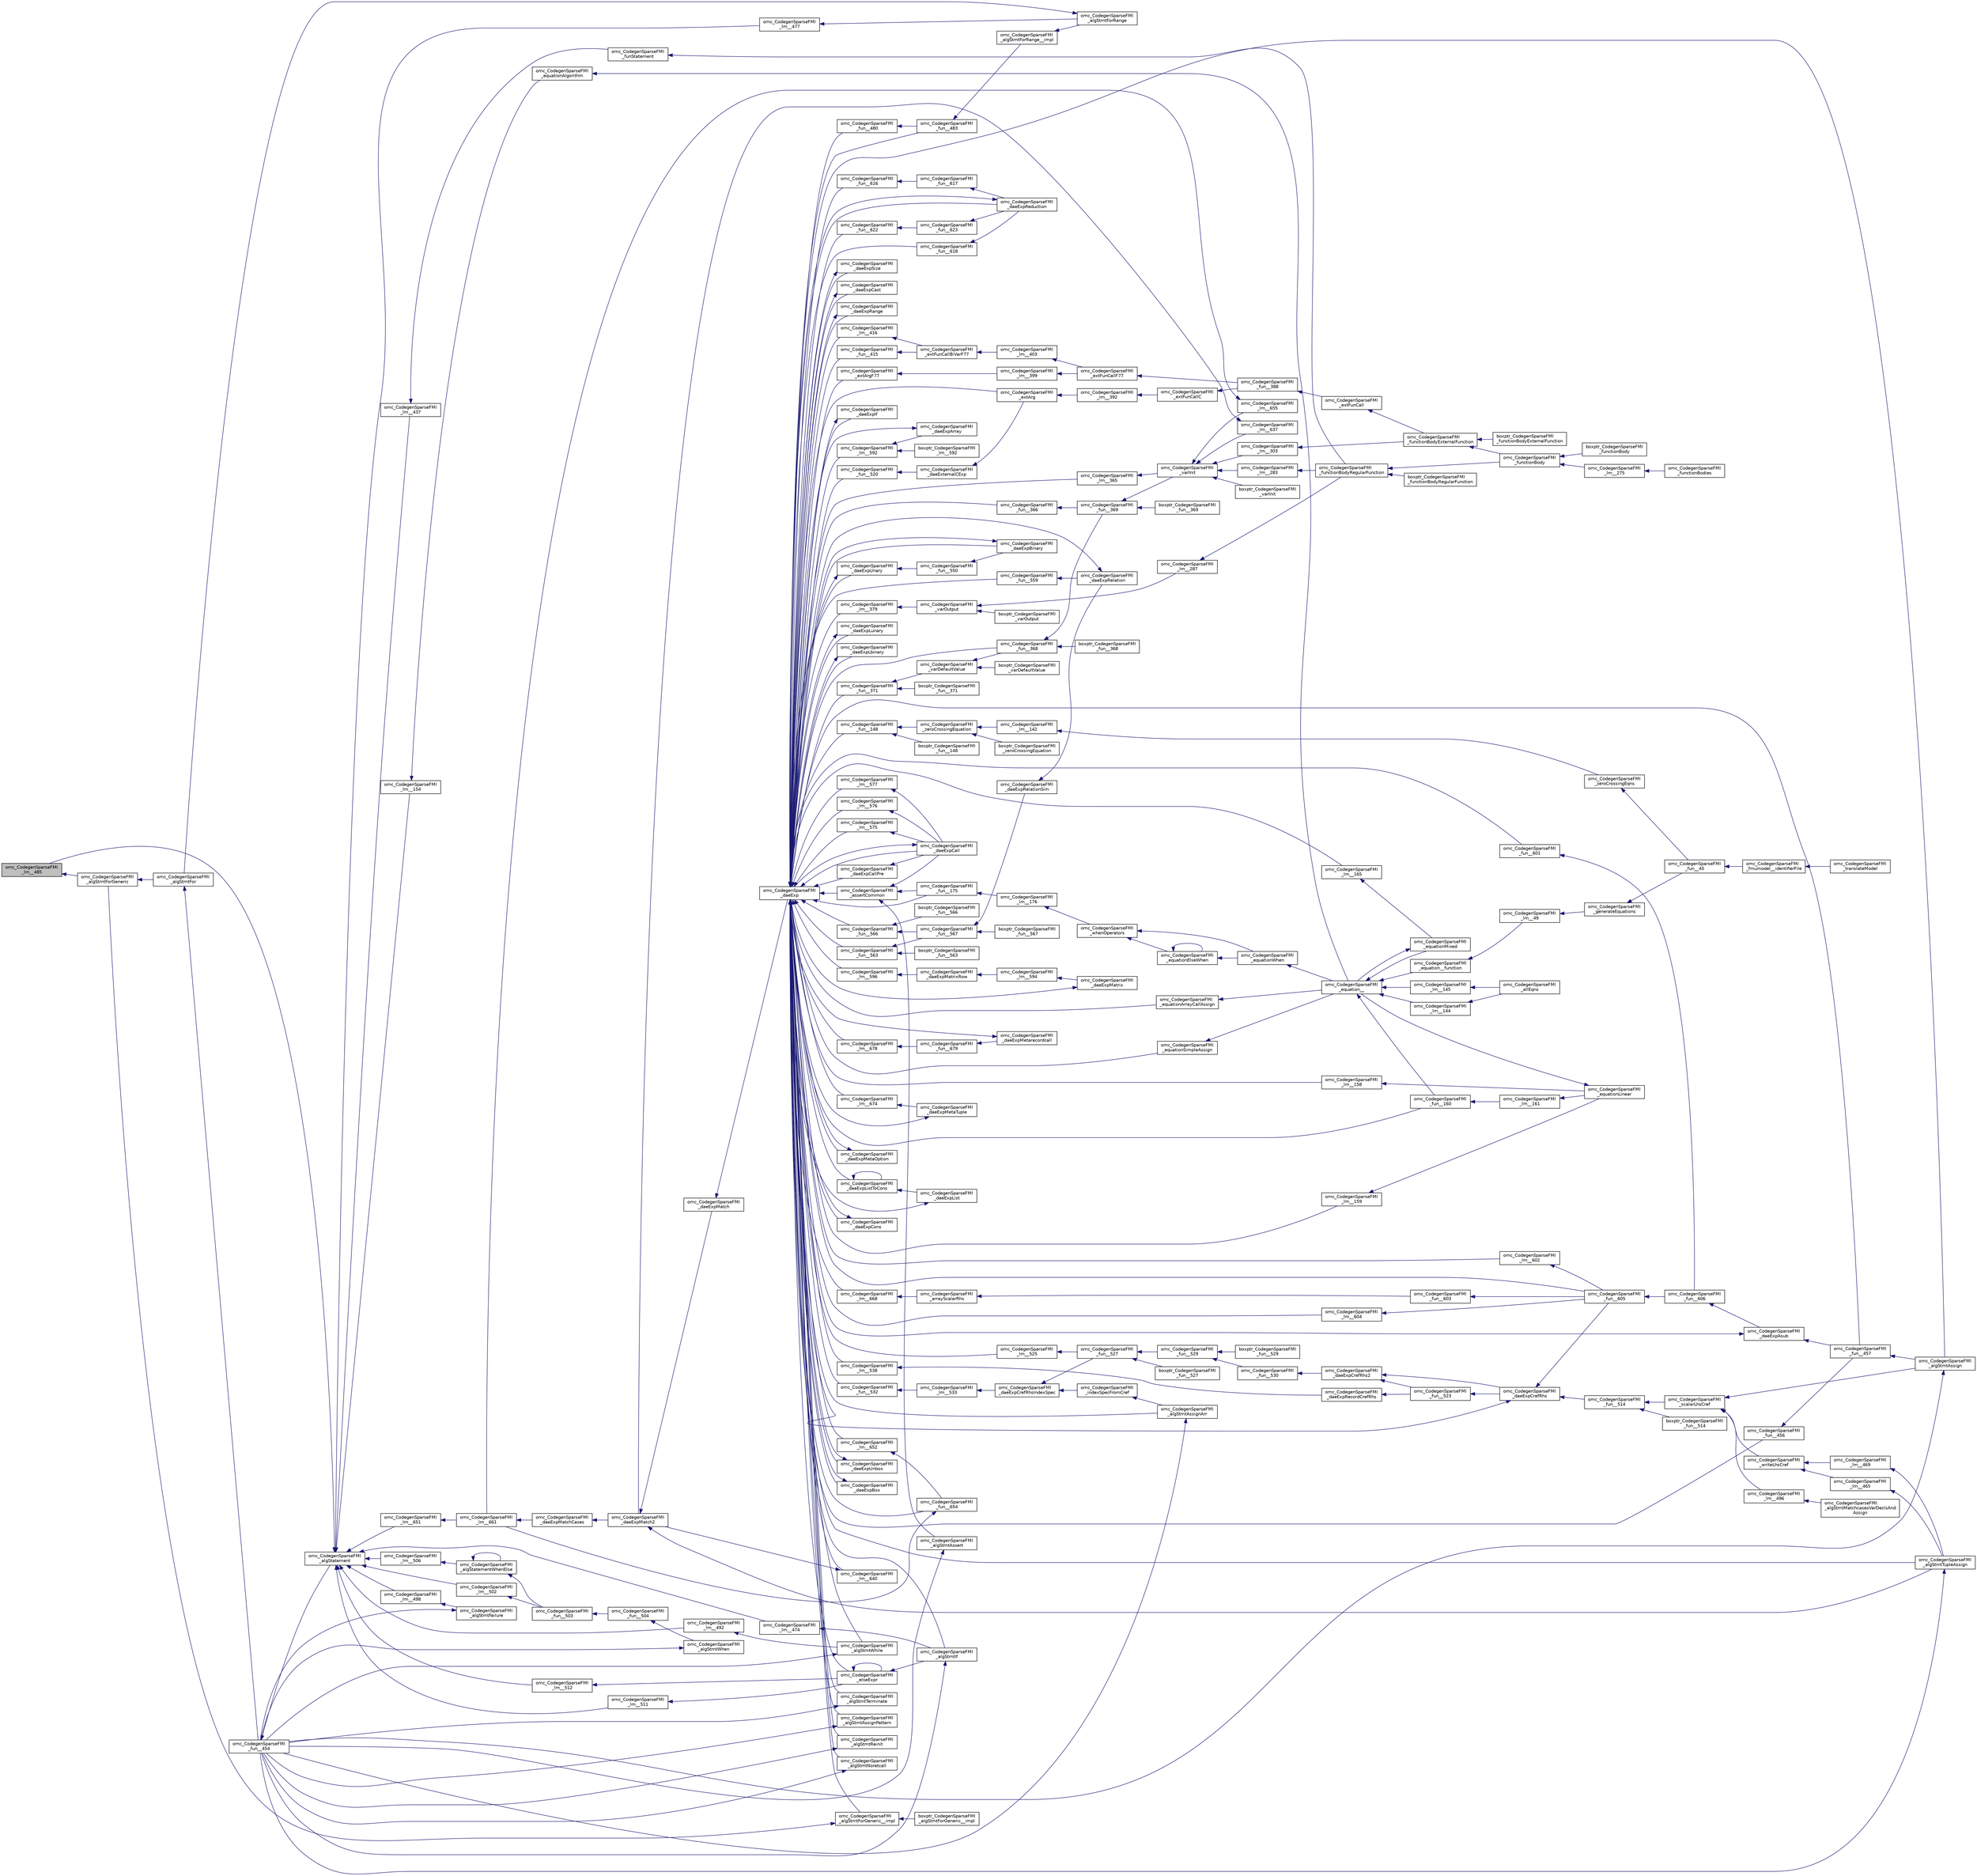 digraph "omc_CodegenSparseFMI_lm__485"
{
  edge [fontname="Helvetica",fontsize="10",labelfontname="Helvetica",labelfontsize="10"];
  node [fontname="Helvetica",fontsize="10",shape=record];
  rankdir="LR";
  Node199568 [label="omc_CodegenSparseFMI\l_lm__485",height=0.2,width=0.4,color="black", fillcolor="grey75", style="filled", fontcolor="black"];
  Node199568 -> Node199569 [dir="back",color="midnightblue",fontsize="10",style="solid",fontname="Helvetica"];
  Node199569 [label="omc_CodegenSparseFMI\l_algStmtForGeneric",height=0.2,width=0.4,color="black", fillcolor="white", style="filled",URL="$da/d88/_codegen_sparse_f_m_i_8h.html#a15ee44d2afe47cb6295a4d916b0ca7a1"];
  Node199569 -> Node199570 [dir="back",color="midnightblue",fontsize="10",style="solid",fontname="Helvetica"];
  Node199570 [label="omc_CodegenSparseFMI\l_algStmtFor",height=0.2,width=0.4,color="black", fillcolor="white", style="filled",URL="$da/d88/_codegen_sparse_f_m_i_8h.html#a4a85a211bdd342c5634f687ac8530821"];
  Node199570 -> Node199571 [dir="back",color="midnightblue",fontsize="10",style="solid",fontname="Helvetica"];
  Node199571 [label="omc_CodegenSparseFMI\l_fun__454",height=0.2,width=0.4,color="black", fillcolor="white", style="filled",URL="$d1/d2e/_codegen_sparse_f_m_i_8c.html#a38506d8a286cdb1703e9653cec496244"];
  Node199571 -> Node199572 [dir="back",color="midnightblue",fontsize="10",style="solid",fontname="Helvetica"];
  Node199572 [label="omc_CodegenSparseFMI\l_algStatement",height=0.2,width=0.4,color="black", fillcolor="white", style="filled",URL="$da/d88/_codegen_sparse_f_m_i_8h.html#a5d1fbf810cfb458410c3f606dd4518d6"];
  Node199572 -> Node199573 [dir="back",color="midnightblue",fontsize="10",style="solid",fontname="Helvetica"];
  Node199573 [label="omc_CodegenSparseFMI\l_lm__651",height=0.2,width=0.4,color="black", fillcolor="white", style="filled",URL="$d1/d2e/_codegen_sparse_f_m_i_8c.html#a4601ee3bb7611f920e2f9c96c21fce8e"];
  Node199573 -> Node199574 [dir="back",color="midnightblue",fontsize="10",style="solid",fontname="Helvetica"];
  Node199574 [label="omc_CodegenSparseFMI\l_lm__661",height=0.2,width=0.4,color="black", fillcolor="white", style="filled",URL="$d1/d2e/_codegen_sparse_f_m_i_8c.html#af15d08c53a5b48667e16622e16e97ec5"];
  Node199574 -> Node199575 [dir="back",color="midnightblue",fontsize="10",style="solid",fontname="Helvetica"];
  Node199575 [label="omc_CodegenSparseFMI\l_daeExpMatchCases",height=0.2,width=0.4,color="black", fillcolor="white", style="filled",URL="$da/d88/_codegen_sparse_f_m_i_8h.html#a67c72be0aaa49a7a85509e1c5ab98b41"];
  Node199575 -> Node199576 [dir="back",color="midnightblue",fontsize="10",style="solid",fontname="Helvetica"];
  Node199576 [label="omc_CodegenSparseFMI\l_daeExpMatch2",height=0.2,width=0.4,color="black", fillcolor="white", style="filled",URL="$da/d88/_codegen_sparse_f_m_i_8h.html#a3d2d85eda4fc6adaf9f0a30a7a870128"];
  Node199576 -> Node199577 [dir="back",color="midnightblue",fontsize="10",style="solid",fontname="Helvetica"];
  Node199577 [label="omc_CodegenSparseFMI\l_daeExpMatch",height=0.2,width=0.4,color="black", fillcolor="white", style="filled",URL="$da/d88/_codegen_sparse_f_m_i_8h.html#a59ba01dc770311168227b0e3a87b1e1d"];
  Node199577 -> Node199578 [dir="back",color="midnightblue",fontsize="10",style="solid",fontname="Helvetica"];
  Node199578 [label="omc_CodegenSparseFMI\l_daeExp",height=0.2,width=0.4,color="black", fillcolor="white", style="filled",URL="$da/d88/_codegen_sparse_f_m_i_8h.html#ab26972f772620810838d527d8554f2ac"];
  Node199578 -> Node199579 [dir="back",color="midnightblue",fontsize="10",style="solid",fontname="Helvetica"];
  Node199579 [label="omc_CodegenSparseFMI\l_assertCommon",height=0.2,width=0.4,color="black", fillcolor="white", style="filled",URL="$da/d88/_codegen_sparse_f_m_i_8h.html#affff73cc747add47129bcbacc2d38f9a"];
  Node199579 -> Node199580 [dir="back",color="midnightblue",fontsize="10",style="solid",fontname="Helvetica"];
  Node199580 [label="omc_CodegenSparseFMI\l_daeExpCall",height=0.2,width=0.4,color="black", fillcolor="white", style="filled",URL="$da/d88/_codegen_sparse_f_m_i_8h.html#a48a7b37bcd95aafb972b82321fa96aac"];
  Node199580 -> Node199578 [dir="back",color="midnightblue",fontsize="10",style="solid",fontname="Helvetica"];
  Node199579 -> Node199581 [dir="back",color="midnightblue",fontsize="10",style="solid",fontname="Helvetica"];
  Node199581 [label="omc_CodegenSparseFMI\l_algStmtAssert",height=0.2,width=0.4,color="black", fillcolor="white", style="filled",URL="$da/d88/_codegen_sparse_f_m_i_8h.html#a6b429ec5152996a5f9279a3ddf6844b0"];
  Node199581 -> Node199571 [dir="back",color="midnightblue",fontsize="10",style="solid",fontname="Helvetica"];
  Node199579 -> Node199582 [dir="back",color="midnightblue",fontsize="10",style="solid",fontname="Helvetica"];
  Node199582 [label="omc_CodegenSparseFMI\l_fun__175",height=0.2,width=0.4,color="black", fillcolor="white", style="filled",URL="$d1/d2e/_codegen_sparse_f_m_i_8c.html#ae71d3dbce84027f4da25d630128e9f06"];
  Node199582 -> Node199583 [dir="back",color="midnightblue",fontsize="10",style="solid",fontname="Helvetica"];
  Node199583 [label="omc_CodegenSparseFMI\l_lm__176",height=0.2,width=0.4,color="black", fillcolor="white", style="filled",URL="$d1/d2e/_codegen_sparse_f_m_i_8c.html#a3aab67e796da3718ac21ae4e0b10522b"];
  Node199583 -> Node199584 [dir="back",color="midnightblue",fontsize="10",style="solid",fontname="Helvetica"];
  Node199584 [label="omc_CodegenSparseFMI\l_whenOperators",height=0.2,width=0.4,color="black", fillcolor="white", style="filled",URL="$da/d88/_codegen_sparse_f_m_i_8h.html#aaa56a6cbe937c9e43604fbefcddc43d4"];
  Node199584 -> Node199585 [dir="back",color="midnightblue",fontsize="10",style="solid",fontname="Helvetica"];
  Node199585 [label="omc_CodegenSparseFMI\l_equationElseWhen",height=0.2,width=0.4,color="black", fillcolor="white", style="filled",URL="$da/d88/_codegen_sparse_f_m_i_8h.html#a9252f94be6a8d4db5d542a2a30867d21"];
  Node199585 -> Node199585 [dir="back",color="midnightblue",fontsize="10",style="solid",fontname="Helvetica"];
  Node199585 -> Node199586 [dir="back",color="midnightblue",fontsize="10",style="solid",fontname="Helvetica"];
  Node199586 [label="omc_CodegenSparseFMI\l_equationWhen",height=0.2,width=0.4,color="black", fillcolor="white", style="filled",URL="$da/d88/_codegen_sparse_f_m_i_8h.html#a182b50d619540de019adbeb9053f85d2"];
  Node199586 -> Node199587 [dir="back",color="midnightblue",fontsize="10",style="solid",fontname="Helvetica"];
  Node199587 [label="omc_CodegenSparseFMI\l_equation__",height=0.2,width=0.4,color="black", fillcolor="white", style="filled",URL="$da/d88/_codegen_sparse_f_m_i_8h.html#a99f4c0cb745d02faf3615bcda104a18a"];
  Node199587 -> Node199588 [dir="back",color="midnightblue",fontsize="10",style="solid",fontname="Helvetica"];
  Node199588 [label="omc_CodegenSparseFMI\l_equationMixed",height=0.2,width=0.4,color="black", fillcolor="white", style="filled",URL="$da/d88/_codegen_sparse_f_m_i_8h.html#ac29f9768bd0d77a3e1e85ee8d33113f2"];
  Node199588 -> Node199587 [dir="back",color="midnightblue",fontsize="10",style="solid",fontname="Helvetica"];
  Node199587 -> Node199589 [dir="back",color="midnightblue",fontsize="10",style="solid",fontname="Helvetica"];
  Node199589 [label="omc_CodegenSparseFMI\l_fun__160",height=0.2,width=0.4,color="black", fillcolor="white", style="filled",URL="$d1/d2e/_codegen_sparse_f_m_i_8c.html#ae706b7e1daac9ecce083bb0f153c4537"];
  Node199589 -> Node199590 [dir="back",color="midnightblue",fontsize="10",style="solid",fontname="Helvetica"];
  Node199590 [label="omc_CodegenSparseFMI\l_lm__161",height=0.2,width=0.4,color="black", fillcolor="white", style="filled",URL="$d1/d2e/_codegen_sparse_f_m_i_8c.html#afef10b15667b5fa348e2e5474100a059"];
  Node199590 -> Node199591 [dir="back",color="midnightblue",fontsize="10",style="solid",fontname="Helvetica"];
  Node199591 [label="omc_CodegenSparseFMI\l_equationLinear",height=0.2,width=0.4,color="black", fillcolor="white", style="filled",URL="$da/d88/_codegen_sparse_f_m_i_8h.html#ae8ae758cee8e51f80c69f273ea2dead4"];
  Node199591 -> Node199587 [dir="back",color="midnightblue",fontsize="10",style="solid",fontname="Helvetica"];
  Node199587 -> Node199592 [dir="back",color="midnightblue",fontsize="10",style="solid",fontname="Helvetica"];
  Node199592 [label="omc_CodegenSparseFMI\l_lm__145",height=0.2,width=0.4,color="black", fillcolor="white", style="filled",URL="$d1/d2e/_codegen_sparse_f_m_i_8c.html#a482b9fe4a2cf1170ba37c04cbeeba56b"];
  Node199592 -> Node199593 [dir="back",color="midnightblue",fontsize="10",style="solid",fontname="Helvetica"];
  Node199593 [label="omc_CodegenSparseFMI\l_allEqns",height=0.2,width=0.4,color="black", fillcolor="white", style="filled",URL="$da/d88/_codegen_sparse_f_m_i_8h.html#a94fa0652e8d98e8869394cc988af391b"];
  Node199587 -> Node199594 [dir="back",color="midnightblue",fontsize="10",style="solid",fontname="Helvetica"];
  Node199594 [label="omc_CodegenSparseFMI\l_lm__144",height=0.2,width=0.4,color="black", fillcolor="white", style="filled",URL="$d1/d2e/_codegen_sparse_f_m_i_8c.html#a53bc84287c3730b73c523380ca378dcf"];
  Node199594 -> Node199593 [dir="back",color="midnightblue",fontsize="10",style="solid",fontname="Helvetica"];
  Node199587 -> Node199595 [dir="back",color="midnightblue",fontsize="10",style="solid",fontname="Helvetica"];
  Node199595 [label="omc_CodegenSparseFMI\l_equation__function",height=0.2,width=0.4,color="black", fillcolor="white", style="filled",URL="$da/d88/_codegen_sparse_f_m_i_8h.html#a3b6d78478d2920ade27380933feef664"];
  Node199595 -> Node199596 [dir="back",color="midnightblue",fontsize="10",style="solid",fontname="Helvetica"];
  Node199596 [label="omc_CodegenSparseFMI\l_lm__49",height=0.2,width=0.4,color="black", fillcolor="white", style="filled",URL="$d1/d2e/_codegen_sparse_f_m_i_8c.html#afd950130e5951ce5d9b078504b8e5445"];
  Node199596 -> Node199597 [dir="back",color="midnightblue",fontsize="10",style="solid",fontname="Helvetica"];
  Node199597 [label="omc_CodegenSparseFMI\l_generateEquations",height=0.2,width=0.4,color="black", fillcolor="white", style="filled",URL="$da/d88/_codegen_sparse_f_m_i_8h.html#a944e50c37aa93fa6e9c540a7d9a7f671"];
  Node199597 -> Node199598 [dir="back",color="midnightblue",fontsize="10",style="solid",fontname="Helvetica"];
  Node199598 [label="omc_CodegenSparseFMI\l_fun__45",height=0.2,width=0.4,color="black", fillcolor="white", style="filled",URL="$d1/d2e/_codegen_sparse_f_m_i_8c.html#a33c397eee4567dbaf5269d88f9ea50f2"];
  Node199598 -> Node199599 [dir="back",color="midnightblue",fontsize="10",style="solid",fontname="Helvetica"];
  Node199599 [label="omc_CodegenSparseFMI\l_fmumodel__identifierFile",height=0.2,width=0.4,color="black", fillcolor="white", style="filled",URL="$da/d88/_codegen_sparse_f_m_i_8h.html#a0d704247081fbb1f268bdd5ae5d7f3f3"];
  Node199599 -> Node199600 [dir="back",color="midnightblue",fontsize="10",style="solid",fontname="Helvetica"];
  Node199600 [label="omc_CodegenSparseFMI\l_translateModel",height=0.2,width=0.4,color="black", fillcolor="white", style="filled",URL="$da/d88/_codegen_sparse_f_m_i_8h.html#a6e115544fcae7968ab9fa00a0ea17b1d"];
  Node199584 -> Node199586 [dir="back",color="midnightblue",fontsize="10",style="solid",fontname="Helvetica"];
  Node199578 -> Node199601 [dir="back",color="midnightblue",fontsize="10",style="solid",fontname="Helvetica"];
  Node199601 [label="omc_CodegenSparseFMI\l_algStmtAssignPattern",height=0.2,width=0.4,color="black", fillcolor="white", style="filled",URL="$da/d88/_codegen_sparse_f_m_i_8h.html#aa769cf6a279946c8484ba60efafa1bc7"];
  Node199601 -> Node199571 [dir="back",color="midnightblue",fontsize="10",style="solid",fontname="Helvetica"];
  Node199578 -> Node199602 [dir="back",color="midnightblue",fontsize="10",style="solid",fontname="Helvetica"];
  Node199602 [label="omc_CodegenSparseFMI\l_lm__678",height=0.2,width=0.4,color="black", fillcolor="white", style="filled",URL="$d1/d2e/_codegen_sparse_f_m_i_8c.html#a128c47290974b3ffbcea043e82979943"];
  Node199602 -> Node199603 [dir="back",color="midnightblue",fontsize="10",style="solid",fontname="Helvetica"];
  Node199603 [label="omc_CodegenSparseFMI\l_fun__679",height=0.2,width=0.4,color="black", fillcolor="white", style="filled",URL="$d1/d2e/_codegen_sparse_f_m_i_8c.html#a2365ba198f39b872daa06cc5d23c6252"];
  Node199603 -> Node199604 [dir="back",color="midnightblue",fontsize="10",style="solid",fontname="Helvetica"];
  Node199604 [label="omc_CodegenSparseFMI\l_daeExpMetarecordcall",height=0.2,width=0.4,color="black", fillcolor="white", style="filled",URL="$da/d88/_codegen_sparse_f_m_i_8h.html#af4d3cdaeb7380d8a65146e12030c5c0e"];
  Node199604 -> Node199578 [dir="back",color="midnightblue",fontsize="10",style="solid",fontname="Helvetica"];
  Node199578 -> Node199605 [dir="back",color="midnightblue",fontsize="10",style="solid",fontname="Helvetica"];
  Node199605 [label="omc_CodegenSparseFMI\l_daeExpMetaOption",height=0.2,width=0.4,color="black", fillcolor="white", style="filled",URL="$da/d88/_codegen_sparse_f_m_i_8h.html#ae536b39241762561555271004c37440e"];
  Node199605 -> Node199578 [dir="back",color="midnightblue",fontsize="10",style="solid",fontname="Helvetica"];
  Node199578 -> Node199606 [dir="back",color="midnightblue",fontsize="10",style="solid",fontname="Helvetica"];
  Node199606 [label="omc_CodegenSparseFMI\l_lm__674",height=0.2,width=0.4,color="black", fillcolor="white", style="filled",URL="$d1/d2e/_codegen_sparse_f_m_i_8c.html#ad52f1b672015908228e495a9b9ff40ca"];
  Node199606 -> Node199607 [dir="back",color="midnightblue",fontsize="10",style="solid",fontname="Helvetica"];
  Node199607 [label="omc_CodegenSparseFMI\l_daeExpMetaTuple",height=0.2,width=0.4,color="black", fillcolor="white", style="filled",URL="$da/d88/_codegen_sparse_f_m_i_8h.html#a37dab4d4c7bc7fd838505c060a8b9049"];
  Node199607 -> Node199578 [dir="back",color="midnightblue",fontsize="10",style="solid",fontname="Helvetica"];
  Node199578 -> Node199608 [dir="back",color="midnightblue",fontsize="10",style="solid",fontname="Helvetica"];
  Node199608 [label="omc_CodegenSparseFMI\l_daeExpCons",height=0.2,width=0.4,color="black", fillcolor="white", style="filled",URL="$da/d88/_codegen_sparse_f_m_i_8h.html#ab881b9f7dbddb69fe91bb74c9c5c54c1"];
  Node199608 -> Node199578 [dir="back",color="midnightblue",fontsize="10",style="solid",fontname="Helvetica"];
  Node199578 -> Node199609 [dir="back",color="midnightblue",fontsize="10",style="solid",fontname="Helvetica"];
  Node199609 [label="omc_CodegenSparseFMI\l_daeExpListToCons",height=0.2,width=0.4,color="black", fillcolor="white", style="filled",URL="$da/d88/_codegen_sparse_f_m_i_8h.html#a1d1ae6cb82e69292e58b8c65e002ea55"];
  Node199609 -> Node199609 [dir="back",color="midnightblue",fontsize="10",style="solid",fontname="Helvetica"];
  Node199609 -> Node199610 [dir="back",color="midnightblue",fontsize="10",style="solid",fontname="Helvetica"];
  Node199610 [label="omc_CodegenSparseFMI\l_daeExpList",height=0.2,width=0.4,color="black", fillcolor="white", style="filled",URL="$da/d88/_codegen_sparse_f_m_i_8h.html#a2f666b582c610d5c8b23988ecba9664b"];
  Node199610 -> Node199578 [dir="back",color="midnightblue",fontsize="10",style="solid",fontname="Helvetica"];
  Node199578 -> Node199611 [dir="back",color="midnightblue",fontsize="10",style="solid",fontname="Helvetica"];
  Node199611 [label="omc_CodegenSparseFMI\l_lm__668",height=0.2,width=0.4,color="black", fillcolor="white", style="filled",URL="$d1/d2e/_codegen_sparse_f_m_i_8c.html#a76351725b41da0af498aadf54b92c275"];
  Node199611 -> Node199612 [dir="back",color="midnightblue",fontsize="10",style="solid",fontname="Helvetica"];
  Node199612 [label="omc_CodegenSparseFMI\l_arrayScalarRhs",height=0.2,width=0.4,color="black", fillcolor="white", style="filled",URL="$da/d88/_codegen_sparse_f_m_i_8h.html#ab4de96fd8fb5647ef325ca122a4753f3"];
  Node199612 -> Node199613 [dir="back",color="midnightblue",fontsize="10",style="solid",fontname="Helvetica"];
  Node199613 [label="omc_CodegenSparseFMI\l_fun__603",height=0.2,width=0.4,color="black", fillcolor="white", style="filled",URL="$d1/d2e/_codegen_sparse_f_m_i_8c.html#adbd2857da6df0e479b3bd77c5b7a8f7d"];
  Node199613 -> Node199614 [dir="back",color="midnightblue",fontsize="10",style="solid",fontname="Helvetica"];
  Node199614 [label="omc_CodegenSparseFMI\l_fun__605",height=0.2,width=0.4,color="black", fillcolor="white", style="filled",URL="$d1/d2e/_codegen_sparse_f_m_i_8c.html#a9bd0f333ed74be93d8bd6468cde56736"];
  Node199614 -> Node199615 [dir="back",color="midnightblue",fontsize="10",style="solid",fontname="Helvetica"];
  Node199615 [label="omc_CodegenSparseFMI\l_fun__606",height=0.2,width=0.4,color="black", fillcolor="white", style="filled",URL="$d1/d2e/_codegen_sparse_f_m_i_8c.html#a57e7ee8cc6cf0e5de142a92a92caf6d0"];
  Node199615 -> Node199616 [dir="back",color="midnightblue",fontsize="10",style="solid",fontname="Helvetica"];
  Node199616 [label="omc_CodegenSparseFMI\l_daeExpAsub",height=0.2,width=0.4,color="black", fillcolor="white", style="filled",URL="$da/d88/_codegen_sparse_f_m_i_8h.html#ab042430b0f630bd548c9122206a41a76"];
  Node199616 -> Node199578 [dir="back",color="midnightblue",fontsize="10",style="solid",fontname="Helvetica"];
  Node199616 -> Node199617 [dir="back",color="midnightblue",fontsize="10",style="solid",fontname="Helvetica"];
  Node199617 [label="omc_CodegenSparseFMI\l_fun__457",height=0.2,width=0.4,color="black", fillcolor="white", style="filled",URL="$d1/d2e/_codegen_sparse_f_m_i_8c.html#a9a66843f2c8f85ed8a0e89829eadf41b"];
  Node199617 -> Node199618 [dir="back",color="midnightblue",fontsize="10",style="solid",fontname="Helvetica"];
  Node199618 [label="omc_CodegenSparseFMI\l_algStmtAssign",height=0.2,width=0.4,color="black", fillcolor="white", style="filled",URL="$da/d88/_codegen_sparse_f_m_i_8h.html#a1c3cbb22c2453d6b93e5a19e87126639"];
  Node199618 -> Node199571 [dir="back",color="midnightblue",fontsize="10",style="solid",fontname="Helvetica"];
  Node199578 -> Node199619 [dir="back",color="midnightblue",fontsize="10",style="solid",fontname="Helvetica"];
  Node199619 [label="omc_CodegenSparseFMI\l_daeExpUnbox",height=0.2,width=0.4,color="black", fillcolor="white", style="filled",URL="$da/d88/_codegen_sparse_f_m_i_8h.html#ad8a93ec5bfec6454d268e95a82bf96b8"];
  Node199619 -> Node199578 [dir="back",color="midnightblue",fontsize="10",style="solid",fontname="Helvetica"];
  Node199578 -> Node199620 [dir="back",color="midnightblue",fontsize="10",style="solid",fontname="Helvetica"];
  Node199620 [label="omc_CodegenSparseFMI\l_daeExpBox",height=0.2,width=0.4,color="black", fillcolor="white", style="filled",URL="$da/d88/_codegen_sparse_f_m_i_8h.html#a39dc1615a535b01d20db9b87fc607d3c"];
  Node199620 -> Node199578 [dir="back",color="midnightblue",fontsize="10",style="solid",fontname="Helvetica"];
  Node199578 -> Node199621 [dir="back",color="midnightblue",fontsize="10",style="solid",fontname="Helvetica"];
  Node199621 [label="omc_CodegenSparseFMI\l_fun__654",height=0.2,width=0.4,color="black", fillcolor="white", style="filled",URL="$d1/d2e/_codegen_sparse_f_m_i_8c.html#a779418d021f2bf6e5e05257271d6512f"];
  Node199621 -> Node199574 [dir="back",color="midnightblue",fontsize="10",style="solid",fontname="Helvetica"];
  Node199578 -> Node199622 [dir="back",color="midnightblue",fontsize="10",style="solid",fontname="Helvetica"];
  Node199622 [label="omc_CodegenSparseFMI\l_lm__652",height=0.2,width=0.4,color="black", fillcolor="white", style="filled",URL="$d1/d2e/_codegen_sparse_f_m_i_8c.html#afb77daba20dc13d99f8916228d277ad2"];
  Node199622 -> Node199621 [dir="back",color="midnightblue",fontsize="10",style="solid",fontname="Helvetica"];
  Node199578 -> Node199623 [dir="back",color="midnightblue",fontsize="10",style="solid",fontname="Helvetica"];
  Node199623 [label="omc_CodegenSparseFMI\l_lm__640",height=0.2,width=0.4,color="black", fillcolor="white", style="filled",URL="$d1/d2e/_codegen_sparse_f_m_i_8c.html#ab7ae5141c274871c57b0fb912e7ddaf7"];
  Node199623 -> Node199576 [dir="back",color="midnightblue",fontsize="10",style="solid",fontname="Helvetica"];
  Node199578 -> Node199624 [dir="back",color="midnightblue",fontsize="10",style="solid",fontname="Helvetica"];
  Node199624 [label="omc_CodegenSparseFMI\l_daeExpReduction",height=0.2,width=0.4,color="black", fillcolor="white", style="filled",URL="$da/d88/_codegen_sparse_f_m_i_8h.html#a215e1cfa638090eb2c87b8d31be99cf0"];
  Node199624 -> Node199578 [dir="back",color="midnightblue",fontsize="10",style="solid",fontname="Helvetica"];
  Node199578 -> Node199625 [dir="back",color="midnightblue",fontsize="10",style="solid",fontname="Helvetica"];
  Node199625 [label="omc_CodegenSparseFMI\l_fun__622",height=0.2,width=0.4,color="black", fillcolor="white", style="filled",URL="$d1/d2e/_codegen_sparse_f_m_i_8c.html#ae5c95b0ba06e68ed18a5d60da4cda046"];
  Node199625 -> Node199626 [dir="back",color="midnightblue",fontsize="10",style="solid",fontname="Helvetica"];
  Node199626 [label="omc_CodegenSparseFMI\l_fun__623",height=0.2,width=0.4,color="black", fillcolor="white", style="filled",URL="$d1/d2e/_codegen_sparse_f_m_i_8c.html#ad252a6b0c4628a8f587fbfdf6b702226"];
  Node199626 -> Node199624 [dir="back",color="midnightblue",fontsize="10",style="solid",fontname="Helvetica"];
  Node199578 -> Node199627 [dir="back",color="midnightblue",fontsize="10",style="solid",fontname="Helvetica"];
  Node199627 [label="omc_CodegenSparseFMI\l_fun__618",height=0.2,width=0.4,color="black", fillcolor="white", style="filled",URL="$d1/d2e/_codegen_sparse_f_m_i_8c.html#a6b9efcf5bb1e83e9d6d64821e5b15530"];
  Node199627 -> Node199624 [dir="back",color="midnightblue",fontsize="10",style="solid",fontname="Helvetica"];
  Node199578 -> Node199628 [dir="back",color="midnightblue",fontsize="10",style="solid",fontname="Helvetica"];
  Node199628 [label="omc_CodegenSparseFMI\l_fun__616",height=0.2,width=0.4,color="black", fillcolor="white", style="filled",URL="$d1/d2e/_codegen_sparse_f_m_i_8c.html#a635859e8c511453505953fab612853b3"];
  Node199628 -> Node199629 [dir="back",color="midnightblue",fontsize="10",style="solid",fontname="Helvetica"];
  Node199629 [label="omc_CodegenSparseFMI\l_fun__617",height=0.2,width=0.4,color="black", fillcolor="white", style="filled",URL="$d1/d2e/_codegen_sparse_f_m_i_8c.html#aa08069808fe588458678d9549eb3b245"];
  Node199629 -> Node199624 [dir="back",color="midnightblue",fontsize="10",style="solid",fontname="Helvetica"];
  Node199578 -> Node199630 [dir="back",color="midnightblue",fontsize="10",style="solid",fontname="Helvetica"];
  Node199630 [label="omc_CodegenSparseFMI\l_daeExpSize",height=0.2,width=0.4,color="black", fillcolor="white", style="filled",URL="$da/d88/_codegen_sparse_f_m_i_8h.html#a65806134dc2b86c56ad13bd542641799"];
  Node199630 -> Node199578 [dir="back",color="midnightblue",fontsize="10",style="solid",fontname="Helvetica"];
  Node199578 -> Node199631 [dir="back",color="midnightblue",fontsize="10",style="solid",fontname="Helvetica"];
  Node199631 [label="omc_CodegenSparseFMI\l_daeExpCallPre",height=0.2,width=0.4,color="black", fillcolor="white", style="filled",URL="$da/d88/_codegen_sparse_f_m_i_8h.html#a14fa316eb180ca150badd71a2b426953"];
  Node199631 -> Node199580 [dir="back",color="midnightblue",fontsize="10",style="solid",fontname="Helvetica"];
  Node199578 -> Node199614 [dir="back",color="midnightblue",fontsize="10",style="solid",fontname="Helvetica"];
  Node199578 -> Node199632 [dir="back",color="midnightblue",fontsize="10",style="solid",fontname="Helvetica"];
  Node199632 [label="omc_CodegenSparseFMI\l_lm__604",height=0.2,width=0.4,color="black", fillcolor="white", style="filled",URL="$d1/d2e/_codegen_sparse_f_m_i_8c.html#a1ea19ba89eb6b92706330d280b4a28c4"];
  Node199632 -> Node199614 [dir="back",color="midnightblue",fontsize="10",style="solid",fontname="Helvetica"];
  Node199578 -> Node199633 [dir="back",color="midnightblue",fontsize="10",style="solid",fontname="Helvetica"];
  Node199633 [label="omc_CodegenSparseFMI\l_lm__602",height=0.2,width=0.4,color="black", fillcolor="white", style="filled",URL="$d1/d2e/_codegen_sparse_f_m_i_8c.html#a033ed9fe3cb36fea59e62007c6a4d090"];
  Node199633 -> Node199614 [dir="back",color="midnightblue",fontsize="10",style="solid",fontname="Helvetica"];
  Node199578 -> Node199634 [dir="back",color="midnightblue",fontsize="10",style="solid",fontname="Helvetica"];
  Node199634 [label="omc_CodegenSparseFMI\l_fun__601",height=0.2,width=0.4,color="black", fillcolor="white", style="filled",URL="$d1/d2e/_codegen_sparse_f_m_i_8c.html#a7e7064f5d085e776607bd7e91ba97557"];
  Node199634 -> Node199615 [dir="back",color="midnightblue",fontsize="10",style="solid",fontname="Helvetica"];
  Node199578 -> Node199635 [dir="back",color="midnightblue",fontsize="10",style="solid",fontname="Helvetica"];
  Node199635 [label="omc_CodegenSparseFMI\l_daeExpCast",height=0.2,width=0.4,color="black", fillcolor="white", style="filled",URL="$da/d88/_codegen_sparse_f_m_i_8h.html#a4925df985f63c7b864fc53ff465f925e"];
  Node199635 -> Node199578 [dir="back",color="midnightblue",fontsize="10",style="solid",fontname="Helvetica"];
  Node199578 -> Node199636 [dir="back",color="midnightblue",fontsize="10",style="solid",fontname="Helvetica"];
  Node199636 [label="omc_CodegenSparseFMI\l_daeExpRange",height=0.2,width=0.4,color="black", fillcolor="white", style="filled",URL="$da/d88/_codegen_sparse_f_m_i_8h.html#ab06fb091af14bb2ea0472c05fb26c075"];
  Node199636 -> Node199578 [dir="back",color="midnightblue",fontsize="10",style="solid",fontname="Helvetica"];
  Node199578 -> Node199637 [dir="back",color="midnightblue",fontsize="10",style="solid",fontname="Helvetica"];
  Node199637 [label="omc_CodegenSparseFMI\l_lm__596",height=0.2,width=0.4,color="black", fillcolor="white", style="filled",URL="$d1/d2e/_codegen_sparse_f_m_i_8c.html#a14d5df57654fa55b92d5aff9036ec0ab"];
  Node199637 -> Node199638 [dir="back",color="midnightblue",fontsize="10",style="solid",fontname="Helvetica"];
  Node199638 [label="omc_CodegenSparseFMI\l_daeExpMatrixRow",height=0.2,width=0.4,color="black", fillcolor="white", style="filled",URL="$da/d88/_codegen_sparse_f_m_i_8h.html#aaa8e0e4a311cbf73da7a14c47f4570ac"];
  Node199638 -> Node199639 [dir="back",color="midnightblue",fontsize="10",style="solid",fontname="Helvetica"];
  Node199639 [label="omc_CodegenSparseFMI\l_lm__594",height=0.2,width=0.4,color="black", fillcolor="white", style="filled",URL="$d1/d2e/_codegen_sparse_f_m_i_8c.html#a6851ce9fae595fa7b523b79ce247f9ea"];
  Node199639 -> Node199640 [dir="back",color="midnightblue",fontsize="10",style="solid",fontname="Helvetica"];
  Node199640 [label="omc_CodegenSparseFMI\l_daeExpMatrix",height=0.2,width=0.4,color="black", fillcolor="white", style="filled",URL="$da/d88/_codegen_sparse_f_m_i_8h.html#a6f74e3aeec53ec03a5f219a12576dca4"];
  Node199640 -> Node199578 [dir="back",color="midnightblue",fontsize="10",style="solid",fontname="Helvetica"];
  Node199578 -> Node199641 [dir="back",color="midnightblue",fontsize="10",style="solid",fontname="Helvetica"];
  Node199641 [label="omc_CodegenSparseFMI\l_lm__592",height=0.2,width=0.4,color="black", fillcolor="white", style="filled",URL="$d1/d2e/_codegen_sparse_f_m_i_8c.html#a2e9ed496758b97468e8f6941914f675c"];
  Node199641 -> Node199642 [dir="back",color="midnightblue",fontsize="10",style="solid",fontname="Helvetica"];
  Node199642 [label="omc_CodegenSparseFMI\l_daeExpArray",height=0.2,width=0.4,color="black", fillcolor="white", style="filled",URL="$da/d88/_codegen_sparse_f_m_i_8h.html#a88f664ab98fd5d6d05ad0e1958fa159f"];
  Node199642 -> Node199578 [dir="back",color="midnightblue",fontsize="10",style="solid",fontname="Helvetica"];
  Node199641 -> Node199643 [dir="back",color="midnightblue",fontsize="10",style="solid",fontname="Helvetica"];
  Node199643 [label="boxptr_CodegenSparseFMI\l_lm__592",height=0.2,width=0.4,color="black", fillcolor="white", style="filled",URL="$d1/d2e/_codegen_sparse_f_m_i_8c.html#a14367956a97e5e5449a9ee418310e77f"];
  Node199578 -> Node199580 [dir="back",color="midnightblue",fontsize="10",style="solid",fontname="Helvetica"];
  Node199578 -> Node199644 [dir="back",color="midnightblue",fontsize="10",style="solid",fontname="Helvetica"];
  Node199644 [label="omc_CodegenSparseFMI\l_lm__577",height=0.2,width=0.4,color="black", fillcolor="white", style="filled",URL="$d1/d2e/_codegen_sparse_f_m_i_8c.html#aa4835158f163790c1f9e865fa1b20423"];
  Node199644 -> Node199580 [dir="back",color="midnightblue",fontsize="10",style="solid",fontname="Helvetica"];
  Node199578 -> Node199645 [dir="back",color="midnightblue",fontsize="10",style="solid",fontname="Helvetica"];
  Node199645 [label="omc_CodegenSparseFMI\l_lm__576",height=0.2,width=0.4,color="black", fillcolor="white", style="filled",URL="$d1/d2e/_codegen_sparse_f_m_i_8c.html#a40ec6104238226b95ab6a66b9cfeebaf"];
  Node199645 -> Node199580 [dir="back",color="midnightblue",fontsize="10",style="solid",fontname="Helvetica"];
  Node199578 -> Node199646 [dir="back",color="midnightblue",fontsize="10",style="solid",fontname="Helvetica"];
  Node199646 [label="omc_CodegenSparseFMI\l_lm__575",height=0.2,width=0.4,color="black", fillcolor="white", style="filled",URL="$d1/d2e/_codegen_sparse_f_m_i_8c.html#a88ecf3a6232cff443bc5d54993d50fc8"];
  Node199646 -> Node199580 [dir="back",color="midnightblue",fontsize="10",style="solid",fontname="Helvetica"];
  Node199578 -> Node199647 [dir="back",color="midnightblue",fontsize="10",style="solid",fontname="Helvetica"];
  Node199647 [label="omc_CodegenSparseFMI\l_daeExpIf",height=0.2,width=0.4,color="black", fillcolor="white", style="filled",URL="$da/d88/_codegen_sparse_f_m_i_8h.html#adab7f987725ccb3a03744e1de01d4c79"];
  Node199647 -> Node199578 [dir="back",color="midnightblue",fontsize="10",style="solid",fontname="Helvetica"];
  Node199578 -> Node199648 [dir="back",color="midnightblue",fontsize="10",style="solid",fontname="Helvetica"];
  Node199648 [label="omc_CodegenSparseFMI\l_fun__566",height=0.2,width=0.4,color="black", fillcolor="white", style="filled",URL="$d1/d2e/_codegen_sparse_f_m_i_8c.html#ad34858a04dcb80cd422869b85ac7c18d"];
  Node199648 -> Node199649 [dir="back",color="midnightblue",fontsize="10",style="solid",fontname="Helvetica"];
  Node199649 [label="omc_CodegenSparseFMI\l_fun__567",height=0.2,width=0.4,color="black", fillcolor="white", style="filled",URL="$d1/d2e/_codegen_sparse_f_m_i_8c.html#aef7d2649f8ac06f68ee746f6547d3e38"];
  Node199649 -> Node199650 [dir="back",color="midnightblue",fontsize="10",style="solid",fontname="Helvetica"];
  Node199650 [label="omc_CodegenSparseFMI\l_daeExpRelationSim",height=0.2,width=0.4,color="black", fillcolor="white", style="filled",URL="$da/d88/_codegen_sparse_f_m_i_8h.html#af7a4eaffacd2294a72d4d75d8c1c750d"];
  Node199650 -> Node199651 [dir="back",color="midnightblue",fontsize="10",style="solid",fontname="Helvetica"];
  Node199651 [label="omc_CodegenSparseFMI\l_daeExpRelation",height=0.2,width=0.4,color="black", fillcolor="white", style="filled",URL="$da/d88/_codegen_sparse_f_m_i_8h.html#af5c266092524f9c43b3e5ed60bde1598"];
  Node199651 -> Node199578 [dir="back",color="midnightblue",fontsize="10",style="solid",fontname="Helvetica"];
  Node199649 -> Node199652 [dir="back",color="midnightblue",fontsize="10",style="solid",fontname="Helvetica"];
  Node199652 [label="boxptr_CodegenSparseFMI\l_fun__567",height=0.2,width=0.4,color="black", fillcolor="white", style="filled",URL="$d1/d2e/_codegen_sparse_f_m_i_8c.html#a4dc4b62519efd3816c40fd491aaa13b0"];
  Node199648 -> Node199653 [dir="back",color="midnightblue",fontsize="10",style="solid",fontname="Helvetica"];
  Node199653 [label="boxptr_CodegenSparseFMI\l_fun__566",height=0.2,width=0.4,color="black", fillcolor="white", style="filled",URL="$d1/d2e/_codegen_sparse_f_m_i_8c.html#a3c4a6d6041e14096e6ab87ed411992ba"];
  Node199578 -> Node199654 [dir="back",color="midnightblue",fontsize="10",style="solid",fontname="Helvetica"];
  Node199654 [label="omc_CodegenSparseFMI\l_fun__563",height=0.2,width=0.4,color="black", fillcolor="white", style="filled",URL="$d1/d2e/_codegen_sparse_f_m_i_8c.html#a299b039f830fdd036c59be5072bb62f8"];
  Node199654 -> Node199649 [dir="back",color="midnightblue",fontsize="10",style="solid",fontname="Helvetica"];
  Node199654 -> Node199655 [dir="back",color="midnightblue",fontsize="10",style="solid",fontname="Helvetica"];
  Node199655 [label="boxptr_CodegenSparseFMI\l_fun__563",height=0.2,width=0.4,color="black", fillcolor="white", style="filled",URL="$d1/d2e/_codegen_sparse_f_m_i_8c.html#ab0129ca19779d8146bf4ef226594e5d6"];
  Node199578 -> Node199656 [dir="back",color="midnightblue",fontsize="10",style="solid",fontname="Helvetica"];
  Node199656 [label="omc_CodegenSparseFMI\l_fun__559",height=0.2,width=0.4,color="black", fillcolor="white", style="filled",URL="$d1/d2e/_codegen_sparse_f_m_i_8c.html#a5dbc7fcb9ca1752d28d85113c0e18957"];
  Node199656 -> Node199651 [dir="back",color="midnightblue",fontsize="10",style="solid",fontname="Helvetica"];
  Node199578 -> Node199657 [dir="back",color="midnightblue",fontsize="10",style="solid",fontname="Helvetica"];
  Node199657 [label="omc_CodegenSparseFMI\l_daeExpLunary",height=0.2,width=0.4,color="black", fillcolor="white", style="filled",URL="$da/d88/_codegen_sparse_f_m_i_8h.html#a2aa1a5d377bfb468965ccc50a6f50cb6"];
  Node199657 -> Node199578 [dir="back",color="midnightblue",fontsize="10",style="solid",fontname="Helvetica"];
  Node199578 -> Node199658 [dir="back",color="midnightblue",fontsize="10",style="solid",fontname="Helvetica"];
  Node199658 [label="omc_CodegenSparseFMI\l_daeExpLbinary",height=0.2,width=0.4,color="black", fillcolor="white", style="filled",URL="$da/d88/_codegen_sparse_f_m_i_8h.html#a0f27518bcedaf68af58ebf86d3864875"];
  Node199658 -> Node199578 [dir="back",color="midnightblue",fontsize="10",style="solid",fontname="Helvetica"];
  Node199578 -> Node199659 [dir="back",color="midnightblue",fontsize="10",style="solid",fontname="Helvetica"];
  Node199659 [label="omc_CodegenSparseFMI\l_daeExpUnary",height=0.2,width=0.4,color="black", fillcolor="white", style="filled",URL="$da/d88/_codegen_sparse_f_m_i_8h.html#af745f9e4c3d9336e78492c5e0a87bfb5"];
  Node199659 -> Node199660 [dir="back",color="midnightblue",fontsize="10",style="solid",fontname="Helvetica"];
  Node199660 [label="omc_CodegenSparseFMI\l_fun__550",height=0.2,width=0.4,color="black", fillcolor="white", style="filled",URL="$d1/d2e/_codegen_sparse_f_m_i_8c.html#ac6799101bb1a54a3de54a89d7fbed728"];
  Node199660 -> Node199661 [dir="back",color="midnightblue",fontsize="10",style="solid",fontname="Helvetica"];
  Node199661 [label="omc_CodegenSparseFMI\l_daeExpBinary",height=0.2,width=0.4,color="black", fillcolor="white", style="filled",URL="$da/d88/_codegen_sparse_f_m_i_8h.html#a2cb9117735be254ba999294fd9036b86"];
  Node199661 -> Node199578 [dir="back",color="midnightblue",fontsize="10",style="solid",fontname="Helvetica"];
  Node199659 -> Node199578 [dir="back",color="midnightblue",fontsize="10",style="solid",fontname="Helvetica"];
  Node199578 -> Node199661 [dir="back",color="midnightblue",fontsize="10",style="solid",fontname="Helvetica"];
  Node199578 -> Node199662 [dir="back",color="midnightblue",fontsize="10",style="solid",fontname="Helvetica"];
  Node199662 [label="omc_CodegenSparseFMI\l_lm__538",height=0.2,width=0.4,color="black", fillcolor="white", style="filled",URL="$d1/d2e/_codegen_sparse_f_m_i_8c.html#a5132382ff9f8af0f9c81ef9fb33ce140"];
  Node199662 -> Node199663 [dir="back",color="midnightblue",fontsize="10",style="solid",fontname="Helvetica"];
  Node199663 [label="omc_CodegenSparseFMI\l_daeExpRecordCrefRhs",height=0.2,width=0.4,color="black", fillcolor="white", style="filled",URL="$da/d88/_codegen_sparse_f_m_i_8h.html#a7a5fa2c683abf9b112fce9bb14f4516e"];
  Node199663 -> Node199664 [dir="back",color="midnightblue",fontsize="10",style="solid",fontname="Helvetica"];
  Node199664 [label="omc_CodegenSparseFMI\l_fun__523",height=0.2,width=0.4,color="black", fillcolor="white", style="filled",URL="$d1/d2e/_codegen_sparse_f_m_i_8c.html#ac21903386a6c12cb7ddc073d1d74c9a8"];
  Node199664 -> Node199665 [dir="back",color="midnightblue",fontsize="10",style="solid",fontname="Helvetica"];
  Node199665 [label="omc_CodegenSparseFMI\l_daeExpCrefRhs",height=0.2,width=0.4,color="black", fillcolor="white", style="filled",URL="$da/d88/_codegen_sparse_f_m_i_8h.html#a1c8b7f7c630c2bb7f0ccdfe262bce698"];
  Node199665 -> Node199614 [dir="back",color="midnightblue",fontsize="10",style="solid",fontname="Helvetica"];
  Node199665 -> Node199578 [dir="back",color="midnightblue",fontsize="10",style="solid",fontname="Helvetica"];
  Node199665 -> Node199666 [dir="back",color="midnightblue",fontsize="10",style="solid",fontname="Helvetica"];
  Node199666 [label="omc_CodegenSparseFMI\l_fun__514",height=0.2,width=0.4,color="black", fillcolor="white", style="filled",URL="$d1/d2e/_codegen_sparse_f_m_i_8c.html#af1f83fb431ba8da3a8cb82596aab0b31"];
  Node199666 -> Node199667 [dir="back",color="midnightblue",fontsize="10",style="solid",fontname="Helvetica"];
  Node199667 [label="omc_CodegenSparseFMI\l_scalarLhsCref",height=0.2,width=0.4,color="black", fillcolor="white", style="filled",URL="$da/d88/_codegen_sparse_f_m_i_8h.html#a0b593ab7e65cb46c43c5b3a57185b272"];
  Node199667 -> Node199668 [dir="back",color="midnightblue",fontsize="10",style="solid",fontname="Helvetica"];
  Node199668 [label="omc_CodegenSparseFMI\l_lm__496",height=0.2,width=0.4,color="black", fillcolor="white", style="filled",URL="$d1/d2e/_codegen_sparse_f_m_i_8c.html#a5dfa326f35db040a16a3bb2accf3ab15"];
  Node199668 -> Node199669 [dir="back",color="midnightblue",fontsize="10",style="solid",fontname="Helvetica"];
  Node199669 [label="omc_CodegenSparseFMI\l_algStmtMatchcasesVarDeclsAnd\lAssign",height=0.2,width=0.4,color="black", fillcolor="white", style="filled",URL="$da/d88/_codegen_sparse_f_m_i_8h.html#a8eb59e3ce2ace0f512601a2876bf6415"];
  Node199667 -> Node199670 [dir="back",color="midnightblue",fontsize="10",style="solid",fontname="Helvetica"];
  Node199670 [label="omc_CodegenSparseFMI\l_writeLhsCref",height=0.2,width=0.4,color="black", fillcolor="white", style="filled",URL="$da/d88/_codegen_sparse_f_m_i_8h.html#a9b0bcacfd68630799e6ce1a15d94754a"];
  Node199670 -> Node199671 [dir="back",color="midnightblue",fontsize="10",style="solid",fontname="Helvetica"];
  Node199671 [label="omc_CodegenSparseFMI\l_lm__469",height=0.2,width=0.4,color="black", fillcolor="white", style="filled",URL="$d1/d2e/_codegen_sparse_f_m_i_8c.html#a0c14dc1f5547c7248502eb02fb4fbdfb"];
  Node199671 -> Node199672 [dir="back",color="midnightblue",fontsize="10",style="solid",fontname="Helvetica"];
  Node199672 [label="omc_CodegenSparseFMI\l_algStmtTupleAssign",height=0.2,width=0.4,color="black", fillcolor="white", style="filled",URL="$da/d88/_codegen_sparse_f_m_i_8h.html#a97aeb17841cb7160e7635ac180b44c9c"];
  Node199672 -> Node199571 [dir="back",color="midnightblue",fontsize="10",style="solid",fontname="Helvetica"];
  Node199670 -> Node199673 [dir="back",color="midnightblue",fontsize="10",style="solid",fontname="Helvetica"];
  Node199673 [label="omc_CodegenSparseFMI\l_lm__465",height=0.2,width=0.4,color="black", fillcolor="white", style="filled",URL="$d1/d2e/_codegen_sparse_f_m_i_8c.html#a4351566289edb47715d64ce1b371d228"];
  Node199673 -> Node199672 [dir="back",color="midnightblue",fontsize="10",style="solid",fontname="Helvetica"];
  Node199667 -> Node199618 [dir="back",color="midnightblue",fontsize="10",style="solid",fontname="Helvetica"];
  Node199666 -> Node199674 [dir="back",color="midnightblue",fontsize="10",style="solid",fontname="Helvetica"];
  Node199674 [label="boxptr_CodegenSparseFMI\l_fun__514",height=0.2,width=0.4,color="black", fillcolor="white", style="filled",URL="$d1/d2e/_codegen_sparse_f_m_i_8c.html#afe70696be860ca8f60d0ee368d09b579"];
  Node199578 -> Node199675 [dir="back",color="midnightblue",fontsize="10",style="solid",fontname="Helvetica"];
  Node199675 [label="omc_CodegenSparseFMI\l_fun__532",height=0.2,width=0.4,color="black", fillcolor="white", style="filled",URL="$d1/d2e/_codegen_sparse_f_m_i_8c.html#ac70de48a2ee7934181ba2c5331283472"];
  Node199675 -> Node199676 [dir="back",color="midnightblue",fontsize="10",style="solid",fontname="Helvetica"];
  Node199676 [label="omc_CodegenSparseFMI\l_lm__533",height=0.2,width=0.4,color="black", fillcolor="white", style="filled",URL="$d1/d2e/_codegen_sparse_f_m_i_8c.html#a75ebc61d138bcbb2b1fc08805df10b40"];
  Node199676 -> Node199677 [dir="back",color="midnightblue",fontsize="10",style="solid",fontname="Helvetica"];
  Node199677 [label="omc_CodegenSparseFMI\l_daeExpCrefRhsIndexSpec",height=0.2,width=0.4,color="black", fillcolor="white", style="filled",URL="$da/d88/_codegen_sparse_f_m_i_8h.html#a59bd853630272057ead85a3b58914019"];
  Node199677 -> Node199678 [dir="back",color="midnightblue",fontsize="10",style="solid",fontname="Helvetica"];
  Node199678 [label="omc_CodegenSparseFMI\l_fun__527",height=0.2,width=0.4,color="black", fillcolor="white", style="filled",URL="$d1/d2e/_codegen_sparse_f_m_i_8c.html#a062276f7c90fb95feb046a083d2af7d3"];
  Node199678 -> Node199679 [dir="back",color="midnightblue",fontsize="10",style="solid",fontname="Helvetica"];
  Node199679 [label="omc_CodegenSparseFMI\l_fun__529",height=0.2,width=0.4,color="black", fillcolor="white", style="filled",URL="$d1/d2e/_codegen_sparse_f_m_i_8c.html#ada6544d8afd6465616d7ca1d6cf35919"];
  Node199679 -> Node199680 [dir="back",color="midnightblue",fontsize="10",style="solid",fontname="Helvetica"];
  Node199680 [label="omc_CodegenSparseFMI\l_fun__530",height=0.2,width=0.4,color="black", fillcolor="white", style="filled",URL="$d1/d2e/_codegen_sparse_f_m_i_8c.html#adafc20d2b20410209532669c9b45ae16"];
  Node199680 -> Node199681 [dir="back",color="midnightblue",fontsize="10",style="solid",fontname="Helvetica"];
  Node199681 [label="omc_CodegenSparseFMI\l_daeExpCrefRhs2",height=0.2,width=0.4,color="black", fillcolor="white", style="filled",URL="$da/d88/_codegen_sparse_f_m_i_8h.html#a3fceaffa231b419c45cb8edadd4ba04a"];
  Node199681 -> Node199665 [dir="back",color="midnightblue",fontsize="10",style="solid",fontname="Helvetica"];
  Node199681 -> Node199664 [dir="back",color="midnightblue",fontsize="10",style="solid",fontname="Helvetica"];
  Node199679 -> Node199682 [dir="back",color="midnightblue",fontsize="10",style="solid",fontname="Helvetica"];
  Node199682 [label="boxptr_CodegenSparseFMI\l_fun__529",height=0.2,width=0.4,color="black", fillcolor="white", style="filled",URL="$d1/d2e/_codegen_sparse_f_m_i_8c.html#aa202c426a058a5dceb4daba94c4a7aba"];
  Node199678 -> Node199683 [dir="back",color="midnightblue",fontsize="10",style="solid",fontname="Helvetica"];
  Node199683 [label="boxptr_CodegenSparseFMI\l_fun__527",height=0.2,width=0.4,color="black", fillcolor="white", style="filled",URL="$d1/d2e/_codegen_sparse_f_m_i_8c.html#a17ba5b4b137fa8a3cf36492824819096"];
  Node199677 -> Node199684 [dir="back",color="midnightblue",fontsize="10",style="solid",fontname="Helvetica"];
  Node199684 [label="omc_CodegenSparseFMI\l_indexSpecFromCref",height=0.2,width=0.4,color="black", fillcolor="white", style="filled",URL="$da/d88/_codegen_sparse_f_m_i_8h.html#a544d955fc541755f4f154f37d85480cd"];
  Node199684 -> Node199685 [dir="back",color="midnightblue",fontsize="10",style="solid",fontname="Helvetica"];
  Node199685 [label="omc_CodegenSparseFMI\l_algStmtAssignArr",height=0.2,width=0.4,color="black", fillcolor="white", style="filled",URL="$da/d88/_codegen_sparse_f_m_i_8h.html#a2d544cb653fd847cd7b77235d739e678"];
  Node199685 -> Node199571 [dir="back",color="midnightblue",fontsize="10",style="solid",fontname="Helvetica"];
  Node199578 -> Node199686 [dir="back",color="midnightblue",fontsize="10",style="solid",fontname="Helvetica"];
  Node199686 [label="omc_CodegenSparseFMI\l_lm__525",height=0.2,width=0.4,color="black", fillcolor="white", style="filled",URL="$d1/d2e/_codegen_sparse_f_m_i_8c.html#a32e83b0edf3e3eae1cc8b6cd14e327b2"];
  Node199686 -> Node199678 [dir="back",color="midnightblue",fontsize="10",style="solid",fontname="Helvetica"];
  Node199578 -> Node199687 [dir="back",color="midnightblue",fontsize="10",style="solid",fontname="Helvetica"];
  Node199687 [label="omc_CodegenSparseFMI\l_fun__520",height=0.2,width=0.4,color="black", fillcolor="white", style="filled",URL="$d1/d2e/_codegen_sparse_f_m_i_8c.html#a6dcffddb23102c2b6853aa71bb7a79e4"];
  Node199687 -> Node199688 [dir="back",color="midnightblue",fontsize="10",style="solid",fontname="Helvetica"];
  Node199688 [label="omc_CodegenSparseFMI\l_daeExternalCExp",height=0.2,width=0.4,color="black", fillcolor="white", style="filled",URL="$da/d88/_codegen_sparse_f_m_i_8h.html#a2b45cc18473bb8a016e0970151e36947"];
  Node199688 -> Node199689 [dir="back",color="midnightblue",fontsize="10",style="solid",fontname="Helvetica"];
  Node199689 [label="omc_CodegenSparseFMI\l_extArg",height=0.2,width=0.4,color="black", fillcolor="white", style="filled",URL="$da/d88/_codegen_sparse_f_m_i_8h.html#a1a49596181af0c4e93a7a852cd5957e4"];
  Node199689 -> Node199690 [dir="back",color="midnightblue",fontsize="10",style="solid",fontname="Helvetica"];
  Node199690 [label="omc_CodegenSparseFMI\l_lm__392",height=0.2,width=0.4,color="black", fillcolor="white", style="filled",URL="$d1/d2e/_codegen_sparse_f_m_i_8c.html#a1ba3b7598e74a1e7a7ccbeab1e96cb4b"];
  Node199690 -> Node199691 [dir="back",color="midnightblue",fontsize="10",style="solid",fontname="Helvetica"];
  Node199691 [label="omc_CodegenSparseFMI\l_extFunCallC",height=0.2,width=0.4,color="black", fillcolor="white", style="filled",URL="$da/d88/_codegen_sparse_f_m_i_8h.html#ab47fc75f2ec747fb7083f904d782307f"];
  Node199691 -> Node199692 [dir="back",color="midnightblue",fontsize="10",style="solid",fontname="Helvetica"];
  Node199692 [label="omc_CodegenSparseFMI\l_fun__388",height=0.2,width=0.4,color="black", fillcolor="white", style="filled",URL="$d1/d2e/_codegen_sparse_f_m_i_8c.html#aa9a446d8e0b4f8854debf8546db1fe9d"];
  Node199692 -> Node199693 [dir="back",color="midnightblue",fontsize="10",style="solid",fontname="Helvetica"];
  Node199693 [label="omc_CodegenSparseFMI\l_extFunCall",height=0.2,width=0.4,color="black", fillcolor="white", style="filled",URL="$da/d88/_codegen_sparse_f_m_i_8h.html#a87b21095cda093c30204d32315ceb245"];
  Node199693 -> Node199694 [dir="back",color="midnightblue",fontsize="10",style="solid",fontname="Helvetica"];
  Node199694 [label="omc_CodegenSparseFMI\l_functionBodyExternalFunction",height=0.2,width=0.4,color="black", fillcolor="white", style="filled",URL="$da/d88/_codegen_sparse_f_m_i_8h.html#a5e09b2cb18858511d73890a0bf42cb90"];
  Node199694 -> Node199695 [dir="back",color="midnightblue",fontsize="10",style="solid",fontname="Helvetica"];
  Node199695 [label="boxptr_CodegenSparseFMI\l_functionBodyExternalFunction",height=0.2,width=0.4,color="black", fillcolor="white", style="filled",URL="$da/d88/_codegen_sparse_f_m_i_8h.html#ab8402f23f28f71b20296d942781c5102"];
  Node199694 -> Node199696 [dir="back",color="midnightblue",fontsize="10",style="solid",fontname="Helvetica"];
  Node199696 [label="omc_CodegenSparseFMI\l_functionBody",height=0.2,width=0.4,color="black", fillcolor="white", style="filled",URL="$da/d88/_codegen_sparse_f_m_i_8h.html#a8326dd08d50f77b343a0b1e9fdee90d6"];
  Node199696 -> Node199697 [dir="back",color="midnightblue",fontsize="10",style="solid",fontname="Helvetica"];
  Node199697 [label="boxptr_CodegenSparseFMI\l_functionBody",height=0.2,width=0.4,color="black", fillcolor="white", style="filled",URL="$da/d88/_codegen_sparse_f_m_i_8h.html#a1450c37977ff46f0a318f1740d46b3a2"];
  Node199696 -> Node199698 [dir="back",color="midnightblue",fontsize="10",style="solid",fontname="Helvetica"];
  Node199698 [label="omc_CodegenSparseFMI\l_lm__275",height=0.2,width=0.4,color="black", fillcolor="white", style="filled",URL="$d1/d2e/_codegen_sparse_f_m_i_8c.html#afa6f1fb10983410b266344362bafabb7"];
  Node199698 -> Node199699 [dir="back",color="midnightblue",fontsize="10",style="solid",fontname="Helvetica"];
  Node199699 [label="omc_CodegenSparseFMI\l_functionBodies",height=0.2,width=0.4,color="black", fillcolor="white", style="filled",URL="$da/d88/_codegen_sparse_f_m_i_8h.html#ad5d463f801d993e3be31d7c8963771af"];
  Node199578 -> Node199700 [dir="back",color="midnightblue",fontsize="10",style="solid",fontname="Helvetica"];
  Node199700 [label="omc_CodegenSparseFMI\l_elseExpr",height=0.2,width=0.4,color="black", fillcolor="white", style="filled",URL="$da/d88/_codegen_sparse_f_m_i_8h.html#ae02994b817886c3b7f562e9552fec536"];
  Node199700 -> Node199700 [dir="back",color="midnightblue",fontsize="10",style="solid",fontname="Helvetica"];
  Node199700 -> Node199701 [dir="back",color="midnightblue",fontsize="10",style="solid",fontname="Helvetica"];
  Node199701 [label="omc_CodegenSparseFMI\l_algStmtIf",height=0.2,width=0.4,color="black", fillcolor="white", style="filled",URL="$da/d88/_codegen_sparse_f_m_i_8h.html#aa72b2ef57d1e5ee8a926acad88bf499d"];
  Node199701 -> Node199571 [dir="back",color="midnightblue",fontsize="10",style="solid",fontname="Helvetica"];
  Node199578 -> Node199702 [dir="back",color="midnightblue",fontsize="10",style="solid",fontname="Helvetica"];
  Node199702 [label="omc_CodegenSparseFMI\l_algStmtReinit",height=0.2,width=0.4,color="black", fillcolor="white", style="filled",URL="$da/d88/_codegen_sparse_f_m_i_8h.html#a5f3c0c40695c349d0c86b213acd9dfa8"];
  Node199702 -> Node199571 [dir="back",color="midnightblue",fontsize="10",style="solid",fontname="Helvetica"];
  Node199578 -> Node199703 [dir="back",color="midnightblue",fontsize="10",style="solid",fontname="Helvetica"];
  Node199703 [label="omc_CodegenSparseFMI\l_algStmtNoretcall",height=0.2,width=0.4,color="black", fillcolor="white", style="filled",URL="$da/d88/_codegen_sparse_f_m_i_8h.html#aaf75e36fdabaaac2f474b4212d6124ba"];
  Node199703 -> Node199571 [dir="back",color="midnightblue",fontsize="10",style="solid",fontname="Helvetica"];
  Node199578 -> Node199704 [dir="back",color="midnightblue",fontsize="10",style="solid",fontname="Helvetica"];
  Node199704 [label="omc_CodegenSparseFMI\l_algStmtTerminate",height=0.2,width=0.4,color="black", fillcolor="white", style="filled",URL="$da/d88/_codegen_sparse_f_m_i_8h.html#aec318c718bf823d2c89c7aab17c89c2b"];
  Node199704 -> Node199571 [dir="back",color="midnightblue",fontsize="10",style="solid",fontname="Helvetica"];
  Node199578 -> Node199705 [dir="back",color="midnightblue",fontsize="10",style="solid",fontname="Helvetica"];
  Node199705 [label="omc_CodegenSparseFMI\l_algStmtWhile",height=0.2,width=0.4,color="black", fillcolor="white", style="filled",URL="$da/d88/_codegen_sparse_f_m_i_8h.html#a737e817657aa616db460e3a97c2e3107"];
  Node199705 -> Node199571 [dir="back",color="midnightblue",fontsize="10",style="solid",fontname="Helvetica"];
  Node199578 -> Node199706 [dir="back",color="midnightblue",fontsize="10",style="solid",fontname="Helvetica"];
  Node199706 [label="omc_CodegenSparseFMI\l_algStmtForGeneric__impl",height=0.2,width=0.4,color="black", fillcolor="white", style="filled",URL="$da/d88/_codegen_sparse_f_m_i_8h.html#a0514f083076424d123ad1ce49c75c6e0"];
  Node199706 -> Node199707 [dir="back",color="midnightblue",fontsize="10",style="solid",fontname="Helvetica"];
  Node199707 [label="boxptr_CodegenSparseFMI\l_algStmtForGeneric__impl",height=0.2,width=0.4,color="black", fillcolor="white", style="filled",URL="$da/d88/_codegen_sparse_f_m_i_8h.html#a29f05b5a421e3d7b22d40cee2d533af0"];
  Node199706 -> Node199569 [dir="back",color="midnightblue",fontsize="10",style="solid",fontname="Helvetica"];
  Node199578 -> Node199708 [dir="back",color="midnightblue",fontsize="10",style="solid",fontname="Helvetica"];
  Node199708 [label="omc_CodegenSparseFMI\l_fun__483",height=0.2,width=0.4,color="black", fillcolor="white", style="filled",URL="$d1/d2e/_codegen_sparse_f_m_i_8c.html#a604cfeb08da37f12923039f6b6abe264"];
  Node199708 -> Node199709 [dir="back",color="midnightblue",fontsize="10",style="solid",fontname="Helvetica"];
  Node199709 [label="omc_CodegenSparseFMI\l_algStmtForRange__impl",height=0.2,width=0.4,color="black", fillcolor="white", style="filled",URL="$da/d88/_codegen_sparse_f_m_i_8h.html#a6b099b55a770b6567760c51ec005610e"];
  Node199709 -> Node199710 [dir="back",color="midnightblue",fontsize="10",style="solid",fontname="Helvetica"];
  Node199710 [label="omc_CodegenSparseFMI\l_algStmtForRange",height=0.2,width=0.4,color="black", fillcolor="white", style="filled",URL="$da/d88/_codegen_sparse_f_m_i_8h.html#aec1da676936e15ede37d5d7df69bd5d3"];
  Node199710 -> Node199570 [dir="back",color="midnightblue",fontsize="10",style="solid",fontname="Helvetica"];
  Node199578 -> Node199711 [dir="back",color="midnightblue",fontsize="10",style="solid",fontname="Helvetica"];
  Node199711 [label="omc_CodegenSparseFMI\l_fun__480",height=0.2,width=0.4,color="black", fillcolor="white", style="filled",URL="$d1/d2e/_codegen_sparse_f_m_i_8c.html#a844a988dc5c1f55a5dc5a9da605bbe02"];
  Node199711 -> Node199708 [dir="back",color="midnightblue",fontsize="10",style="solid",fontname="Helvetica"];
  Node199578 -> Node199701 [dir="back",color="midnightblue",fontsize="10",style="solid",fontname="Helvetica"];
  Node199578 -> Node199672 [dir="back",color="midnightblue",fontsize="10",style="solid",fontname="Helvetica"];
  Node199578 -> Node199685 [dir="back",color="midnightblue",fontsize="10",style="solid",fontname="Helvetica"];
  Node199578 -> Node199618 [dir="back",color="midnightblue",fontsize="10",style="solid",fontname="Helvetica"];
  Node199578 -> Node199617 [dir="back",color="midnightblue",fontsize="10",style="solid",fontname="Helvetica"];
  Node199578 -> Node199712 [dir="back",color="midnightblue",fontsize="10",style="solid",fontname="Helvetica"];
  Node199712 [label="omc_CodegenSparseFMI\l_fun__456",height=0.2,width=0.4,color="black", fillcolor="white", style="filled",URL="$d1/d2e/_codegen_sparse_f_m_i_8c.html#a3db1ee190441bec50f44aa887bdceb3c"];
  Node199712 -> Node199617 [dir="back",color="midnightblue",fontsize="10",style="solid",fontname="Helvetica"];
  Node199578 -> Node199713 [dir="back",color="midnightblue",fontsize="10",style="solid",fontname="Helvetica"];
  Node199713 [label="omc_CodegenSparseFMI\l_extArgF77",height=0.2,width=0.4,color="black", fillcolor="white", style="filled",URL="$da/d88/_codegen_sparse_f_m_i_8h.html#a4ede9dc5a24141bcc3f7fa0d816badf1"];
  Node199713 -> Node199714 [dir="back",color="midnightblue",fontsize="10",style="solid",fontname="Helvetica"];
  Node199714 [label="omc_CodegenSparseFMI\l_lm__399",height=0.2,width=0.4,color="black", fillcolor="white", style="filled",URL="$d1/d2e/_codegen_sparse_f_m_i_8c.html#a077f00f4b83d923850bb355dc87e8da2"];
  Node199714 -> Node199715 [dir="back",color="midnightblue",fontsize="10",style="solid",fontname="Helvetica"];
  Node199715 [label="omc_CodegenSparseFMI\l_extFunCallF77",height=0.2,width=0.4,color="black", fillcolor="white", style="filled",URL="$da/d88/_codegen_sparse_f_m_i_8h.html#a5a5570bc06dc0ebd701d0151ec37cf31"];
  Node199715 -> Node199692 [dir="back",color="midnightblue",fontsize="10",style="solid",fontname="Helvetica"];
  Node199578 -> Node199689 [dir="back",color="midnightblue",fontsize="10",style="solid",fontname="Helvetica"];
  Node199578 -> Node199716 [dir="back",color="midnightblue",fontsize="10",style="solid",fontname="Helvetica"];
  Node199716 [label="omc_CodegenSparseFMI\l_lm__416",height=0.2,width=0.4,color="black", fillcolor="white", style="filled",URL="$d1/d2e/_codegen_sparse_f_m_i_8c.html#a2ef59e119b9e60b318c79f89f5b76d15"];
  Node199716 -> Node199717 [dir="back",color="midnightblue",fontsize="10",style="solid",fontname="Helvetica"];
  Node199717 [label="omc_CodegenSparseFMI\l_extFunCallBiVarF77",height=0.2,width=0.4,color="black", fillcolor="white", style="filled",URL="$da/d88/_codegen_sparse_f_m_i_8h.html#a566801269ec9f1f4b42209058ca575b6"];
  Node199717 -> Node199718 [dir="back",color="midnightblue",fontsize="10",style="solid",fontname="Helvetica"];
  Node199718 [label="omc_CodegenSparseFMI\l_lm__403",height=0.2,width=0.4,color="black", fillcolor="white", style="filled",URL="$d1/d2e/_codegen_sparse_f_m_i_8c.html#a0184a314532b4c9f0e51a0ff3bfe4f6c"];
  Node199718 -> Node199715 [dir="back",color="midnightblue",fontsize="10",style="solid",fontname="Helvetica"];
  Node199578 -> Node199719 [dir="back",color="midnightblue",fontsize="10",style="solid",fontname="Helvetica"];
  Node199719 [label="omc_CodegenSparseFMI\l_fun__415",height=0.2,width=0.4,color="black", fillcolor="white", style="filled",URL="$d1/d2e/_codegen_sparse_f_m_i_8c.html#a6d8000fce8365d6cbe728d6a800ca1d6"];
  Node199719 -> Node199717 [dir="back",color="midnightblue",fontsize="10",style="solid",fontname="Helvetica"];
  Node199578 -> Node199720 [dir="back",color="midnightblue",fontsize="10",style="solid",fontname="Helvetica"];
  Node199720 [label="omc_CodegenSparseFMI\l_lm__379",height=0.2,width=0.4,color="black", fillcolor="white", style="filled",URL="$d1/d2e/_codegen_sparse_f_m_i_8c.html#a0f94c2ec2a4e66de9f9efd9e7be3e1b4"];
  Node199720 -> Node199721 [dir="back",color="midnightblue",fontsize="10",style="solid",fontname="Helvetica"];
  Node199721 [label="omc_CodegenSparseFMI\l_varOutput",height=0.2,width=0.4,color="black", fillcolor="white", style="filled",URL="$da/d88/_codegen_sparse_f_m_i_8h.html#a6abc11e2e454bee52c848b7d3f6e8cd6"];
  Node199721 -> Node199722 [dir="back",color="midnightblue",fontsize="10",style="solid",fontname="Helvetica"];
  Node199722 [label="boxptr_CodegenSparseFMI\l_varOutput",height=0.2,width=0.4,color="black", fillcolor="white", style="filled",URL="$da/d88/_codegen_sparse_f_m_i_8h.html#adb616be14e81858a08c479d6fcf43516"];
  Node199721 -> Node199723 [dir="back",color="midnightblue",fontsize="10",style="solid",fontname="Helvetica"];
  Node199723 [label="omc_CodegenSparseFMI\l_lm__287",height=0.2,width=0.4,color="black", fillcolor="white", style="filled",URL="$d1/d2e/_codegen_sparse_f_m_i_8c.html#a2a07816215a3e7202ceb4c575ecc27e5"];
  Node199723 -> Node199724 [dir="back",color="midnightblue",fontsize="10",style="solid",fontname="Helvetica"];
  Node199724 [label="omc_CodegenSparseFMI\l_functionBodyRegularFunction",height=0.2,width=0.4,color="black", fillcolor="white", style="filled",URL="$da/d88/_codegen_sparse_f_m_i_8h.html#a35f588d60d8560ad7c541738fc9bc5d0"];
  Node199724 -> Node199725 [dir="back",color="midnightblue",fontsize="10",style="solid",fontname="Helvetica"];
  Node199725 [label="boxptr_CodegenSparseFMI\l_functionBodyRegularFunction",height=0.2,width=0.4,color="black", fillcolor="white", style="filled",URL="$da/d88/_codegen_sparse_f_m_i_8h.html#ad0cd59d6ca1bf8ab02b015f235daadf1"];
  Node199724 -> Node199696 [dir="back",color="midnightblue",fontsize="10",style="solid",fontname="Helvetica"];
  Node199578 -> Node199726 [dir="back",color="midnightblue",fontsize="10",style="solid",fontname="Helvetica"];
  Node199726 [label="omc_CodegenSparseFMI\l_fun__371",height=0.2,width=0.4,color="black", fillcolor="white", style="filled",URL="$d1/d2e/_codegen_sparse_f_m_i_8c.html#abc6858e4e9a0cab01b4ddd02e90cb4f7"];
  Node199726 -> Node199727 [dir="back",color="midnightblue",fontsize="10",style="solid",fontname="Helvetica"];
  Node199727 [label="omc_CodegenSparseFMI\l_varDefaultValue",height=0.2,width=0.4,color="black", fillcolor="white", style="filled",URL="$da/d88/_codegen_sparse_f_m_i_8h.html#a0e4b16daa2796703c2cd78e8d26d040b"];
  Node199727 -> Node199728 [dir="back",color="midnightblue",fontsize="10",style="solid",fontname="Helvetica"];
  Node199728 [label="boxptr_CodegenSparseFMI\l_varDefaultValue",height=0.2,width=0.4,color="black", fillcolor="white", style="filled",URL="$da/d88/_codegen_sparse_f_m_i_8h.html#a21ec3a3d430e31b8671ad5a32f3c078e"];
  Node199727 -> Node199729 [dir="back",color="midnightblue",fontsize="10",style="solid",fontname="Helvetica"];
  Node199729 [label="omc_CodegenSparseFMI\l_fun__368",height=0.2,width=0.4,color="black", fillcolor="white", style="filled",URL="$d1/d2e/_codegen_sparse_f_m_i_8c.html#aa8a10aafe3ab92df34901dae4df1becd"];
  Node199729 -> Node199730 [dir="back",color="midnightblue",fontsize="10",style="solid",fontname="Helvetica"];
  Node199730 [label="omc_CodegenSparseFMI\l_fun__369",height=0.2,width=0.4,color="black", fillcolor="white", style="filled",URL="$d1/d2e/_codegen_sparse_f_m_i_8c.html#ab82bd04539b5cd86a570c4dd0c46359b"];
  Node199730 -> Node199731 [dir="back",color="midnightblue",fontsize="10",style="solid",fontname="Helvetica"];
  Node199731 [label="omc_CodegenSparseFMI\l_varInit",height=0.2,width=0.4,color="black", fillcolor="white", style="filled",URL="$da/d88/_codegen_sparse_f_m_i_8h.html#a10c085ba790695bef16d6fa0ad0a7d15"];
  Node199731 -> Node199732 [dir="back",color="midnightblue",fontsize="10",style="solid",fontname="Helvetica"];
  Node199732 [label="omc_CodegenSparseFMI\l_lm__655",height=0.2,width=0.4,color="black", fillcolor="white", style="filled",URL="$d1/d2e/_codegen_sparse_f_m_i_8c.html#a6b89bc9fd7a1001e767755674bcbe150"];
  Node199732 -> Node199574 [dir="back",color="midnightblue",fontsize="10",style="solid",fontname="Helvetica"];
  Node199731 -> Node199733 [dir="back",color="midnightblue",fontsize="10",style="solid",fontname="Helvetica"];
  Node199733 [label="omc_CodegenSparseFMI\l_lm__637",height=0.2,width=0.4,color="black", fillcolor="white", style="filled",URL="$d1/d2e/_codegen_sparse_f_m_i_8c.html#abfcdcba1dc6529c209ba15beed6828ad"];
  Node199733 -> Node199576 [dir="back",color="midnightblue",fontsize="10",style="solid",fontname="Helvetica"];
  Node199731 -> Node199734 [dir="back",color="midnightblue",fontsize="10",style="solid",fontname="Helvetica"];
  Node199734 [label="boxptr_CodegenSparseFMI\l_varInit",height=0.2,width=0.4,color="black", fillcolor="white", style="filled",URL="$da/d88/_codegen_sparse_f_m_i_8h.html#a4f05daa65a39d7e4db7ce45abeffee56"];
  Node199731 -> Node199735 [dir="back",color="midnightblue",fontsize="10",style="solid",fontname="Helvetica"];
  Node199735 [label="omc_CodegenSparseFMI\l_lm__303",height=0.2,width=0.4,color="black", fillcolor="white", style="filled",URL="$d1/d2e/_codegen_sparse_f_m_i_8c.html#aff80f5346d68f09bdfa9de162debaf90"];
  Node199735 -> Node199694 [dir="back",color="midnightblue",fontsize="10",style="solid",fontname="Helvetica"];
  Node199731 -> Node199736 [dir="back",color="midnightblue",fontsize="10",style="solid",fontname="Helvetica"];
  Node199736 [label="omc_CodegenSparseFMI\l_lm__283",height=0.2,width=0.4,color="black", fillcolor="white", style="filled",URL="$d1/d2e/_codegen_sparse_f_m_i_8c.html#a70f66a5d31c0bc8a0b9fb94dec9afdff"];
  Node199736 -> Node199724 [dir="back",color="midnightblue",fontsize="10",style="solid",fontname="Helvetica"];
  Node199730 -> Node199737 [dir="back",color="midnightblue",fontsize="10",style="solid",fontname="Helvetica"];
  Node199737 [label="boxptr_CodegenSparseFMI\l_fun__369",height=0.2,width=0.4,color="black", fillcolor="white", style="filled",URL="$d1/d2e/_codegen_sparse_f_m_i_8c.html#aa0a874ec88fa6d27868529bcfbe91319"];
  Node199729 -> Node199738 [dir="back",color="midnightblue",fontsize="10",style="solid",fontname="Helvetica"];
  Node199738 [label="boxptr_CodegenSparseFMI\l_fun__368",height=0.2,width=0.4,color="black", fillcolor="white", style="filled",URL="$d1/d2e/_codegen_sparse_f_m_i_8c.html#a29baae412f8b897ec68d73232d8f7258"];
  Node199726 -> Node199739 [dir="back",color="midnightblue",fontsize="10",style="solid",fontname="Helvetica"];
  Node199739 [label="boxptr_CodegenSparseFMI\l_fun__371",height=0.2,width=0.4,color="black", fillcolor="white", style="filled",URL="$d1/d2e/_codegen_sparse_f_m_i_8c.html#a9bb655626657ade930f6189cda1400b2"];
  Node199578 -> Node199729 [dir="back",color="midnightblue",fontsize="10",style="solid",fontname="Helvetica"];
  Node199578 -> Node199740 [dir="back",color="midnightblue",fontsize="10",style="solid",fontname="Helvetica"];
  Node199740 [label="omc_CodegenSparseFMI\l_fun__366",height=0.2,width=0.4,color="black", fillcolor="white", style="filled",URL="$d1/d2e/_codegen_sparse_f_m_i_8c.html#a11442d80fa84814135390334ecb37d86"];
  Node199740 -> Node199730 [dir="back",color="midnightblue",fontsize="10",style="solid",fontname="Helvetica"];
  Node199578 -> Node199741 [dir="back",color="midnightblue",fontsize="10",style="solid",fontname="Helvetica"];
  Node199741 [label="omc_CodegenSparseFMI\l_lm__365",height=0.2,width=0.4,color="black", fillcolor="white", style="filled",URL="$d1/d2e/_codegen_sparse_f_m_i_8c.html#a4e4a84254c36b0ddf89662757c9fae95"];
  Node199741 -> Node199731 [dir="back",color="midnightblue",fontsize="10",style="solid",fontname="Helvetica"];
  Node199578 -> Node199582 [dir="back",color="midnightblue",fontsize="10",style="solid",fontname="Helvetica"];
  Node199578 -> Node199742 [dir="back",color="midnightblue",fontsize="10",style="solid",fontname="Helvetica"];
  Node199742 [label="omc_CodegenSparseFMI\l_lm__165",height=0.2,width=0.4,color="black", fillcolor="white", style="filled",URL="$d1/d2e/_codegen_sparse_f_m_i_8c.html#adda68cdcf692207f9b86ec18b4414bc4"];
  Node199742 -> Node199588 [dir="back",color="midnightblue",fontsize="10",style="solid",fontname="Helvetica"];
  Node199578 -> Node199589 [dir="back",color="midnightblue",fontsize="10",style="solid",fontname="Helvetica"];
  Node199578 -> Node199743 [dir="back",color="midnightblue",fontsize="10",style="solid",fontname="Helvetica"];
  Node199743 [label="omc_CodegenSparseFMI\l_lm__159",height=0.2,width=0.4,color="black", fillcolor="white", style="filled",URL="$d1/d2e/_codegen_sparse_f_m_i_8c.html#a4264c806de6b2cf908170325c742cebc"];
  Node199743 -> Node199591 [dir="back",color="midnightblue",fontsize="10",style="solid",fontname="Helvetica"];
  Node199578 -> Node199744 [dir="back",color="midnightblue",fontsize="10",style="solid",fontname="Helvetica"];
  Node199744 [label="omc_CodegenSparseFMI\l_lm__158",height=0.2,width=0.4,color="black", fillcolor="white", style="filled",URL="$d1/d2e/_codegen_sparse_f_m_i_8c.html#a7a9f6a27f59ab2b27bce9a15f6248c91"];
  Node199744 -> Node199591 [dir="back",color="midnightblue",fontsize="10",style="solid",fontname="Helvetica"];
  Node199578 -> Node199745 [dir="back",color="midnightblue",fontsize="10",style="solid",fontname="Helvetica"];
  Node199745 [label="omc_CodegenSparseFMI\l_equationArrayCallAssign",height=0.2,width=0.4,color="black", fillcolor="white", style="filled",URL="$da/d88/_codegen_sparse_f_m_i_8h.html#a40edf7baffab5f65512ed4073fd16b96"];
  Node199745 -> Node199587 [dir="back",color="midnightblue",fontsize="10",style="solid",fontname="Helvetica"];
  Node199578 -> Node199746 [dir="back",color="midnightblue",fontsize="10",style="solid",fontname="Helvetica"];
  Node199746 [label="omc_CodegenSparseFMI\l_equationSimpleAssign",height=0.2,width=0.4,color="black", fillcolor="white", style="filled",URL="$da/d88/_codegen_sparse_f_m_i_8h.html#a5836bd80583d75b007d5b2c456e5a94a"];
  Node199746 -> Node199587 [dir="back",color="midnightblue",fontsize="10",style="solid",fontname="Helvetica"];
  Node199578 -> Node199747 [dir="back",color="midnightblue",fontsize="10",style="solid",fontname="Helvetica"];
  Node199747 [label="omc_CodegenSparseFMI\l_fun__148",height=0.2,width=0.4,color="black", fillcolor="white", style="filled",URL="$d1/d2e/_codegen_sparse_f_m_i_8c.html#a7d6d5ad3b36d6ee2b0f5e73f5c14c4cc"];
  Node199747 -> Node199748 [dir="back",color="midnightblue",fontsize="10",style="solid",fontname="Helvetica"];
  Node199748 [label="omc_CodegenSparseFMI\l_zeroCrossingEquation",height=0.2,width=0.4,color="black", fillcolor="white", style="filled",URL="$da/d88/_codegen_sparse_f_m_i_8h.html#a432567d7c54081072675dd8eb6935672"];
  Node199748 -> Node199749 [dir="back",color="midnightblue",fontsize="10",style="solid",fontname="Helvetica"];
  Node199749 [label="boxptr_CodegenSparseFMI\l_zeroCrossingEquation",height=0.2,width=0.4,color="black", fillcolor="white", style="filled",URL="$da/d88/_codegen_sparse_f_m_i_8h.html#a4b2956c07bf2413d3cfa11c11d3d5294"];
  Node199748 -> Node199750 [dir="back",color="midnightblue",fontsize="10",style="solid",fontname="Helvetica"];
  Node199750 [label="omc_CodegenSparseFMI\l_lm__142",height=0.2,width=0.4,color="black", fillcolor="white", style="filled",URL="$d1/d2e/_codegen_sparse_f_m_i_8c.html#a8adec88a4c1feea9be98076f90ffd522"];
  Node199750 -> Node199751 [dir="back",color="midnightblue",fontsize="10",style="solid",fontname="Helvetica"];
  Node199751 [label="omc_CodegenSparseFMI\l_zeroCrossingEqns",height=0.2,width=0.4,color="black", fillcolor="white", style="filled",URL="$da/d88/_codegen_sparse_f_m_i_8h.html#ae972125aa539704bfb508f28b7d6f074"];
  Node199751 -> Node199598 [dir="back",color="midnightblue",fontsize="10",style="solid",fontname="Helvetica"];
  Node199747 -> Node199752 [dir="back",color="midnightblue",fontsize="10",style="solid",fontname="Helvetica"];
  Node199752 [label="boxptr_CodegenSparseFMI\l_fun__148",height=0.2,width=0.4,color="black", fillcolor="white", style="filled",URL="$d1/d2e/_codegen_sparse_f_m_i_8c.html#ac9edc0c6cb479c92b85c31b0b5172dd2"];
  Node199576 -> Node199672 [dir="back",color="midnightblue",fontsize="10",style="solid",fontname="Helvetica"];
  Node199572 -> Node199753 [dir="back",color="midnightblue",fontsize="10",style="solid",fontname="Helvetica"];
  Node199753 [label="omc_CodegenSparseFMI\l_lm__512",height=0.2,width=0.4,color="black", fillcolor="white", style="filled",URL="$d1/d2e/_codegen_sparse_f_m_i_8c.html#af95888dfe83bb5057d8fd4311bb02812"];
  Node199753 -> Node199700 [dir="back",color="midnightblue",fontsize="10",style="solid",fontname="Helvetica"];
  Node199572 -> Node199754 [dir="back",color="midnightblue",fontsize="10",style="solid",fontname="Helvetica"];
  Node199754 [label="omc_CodegenSparseFMI\l_lm__511",height=0.2,width=0.4,color="black", fillcolor="white", style="filled",URL="$d1/d2e/_codegen_sparse_f_m_i_8c.html#ab0773a7f193a1fc208023bda15bcd13e"];
  Node199754 -> Node199700 [dir="back",color="midnightblue",fontsize="10",style="solid",fontname="Helvetica"];
  Node199572 -> Node199755 [dir="back",color="midnightblue",fontsize="10",style="solid",fontname="Helvetica"];
  Node199755 [label="omc_CodegenSparseFMI\l_lm__506",height=0.2,width=0.4,color="black", fillcolor="white", style="filled",URL="$d1/d2e/_codegen_sparse_f_m_i_8c.html#ab9c484cbc52677b6df8e8fb6df621cc0"];
  Node199755 -> Node199756 [dir="back",color="midnightblue",fontsize="10",style="solid",fontname="Helvetica"];
  Node199756 [label="omc_CodegenSparseFMI\l_algStatementWhenElse",height=0.2,width=0.4,color="black", fillcolor="white", style="filled",URL="$da/d88/_codegen_sparse_f_m_i_8h.html#a55c70c95b005ab4e4a668af539875303"];
  Node199756 -> Node199756 [dir="back",color="midnightblue",fontsize="10",style="solid",fontname="Helvetica"];
  Node199756 -> Node199757 [dir="back",color="midnightblue",fontsize="10",style="solid",fontname="Helvetica"];
  Node199757 [label="omc_CodegenSparseFMI\l_fun__503",height=0.2,width=0.4,color="black", fillcolor="white", style="filled",URL="$d1/d2e/_codegen_sparse_f_m_i_8c.html#a2f60622244298e4d41f2a4f51d7b6875"];
  Node199757 -> Node199758 [dir="back",color="midnightblue",fontsize="10",style="solid",fontname="Helvetica"];
  Node199758 [label="omc_CodegenSparseFMI\l_fun__504",height=0.2,width=0.4,color="black", fillcolor="white", style="filled",URL="$d1/d2e/_codegen_sparse_f_m_i_8c.html#a34c708458b1cf12fb6f5f8b4d739cfd1"];
  Node199758 -> Node199759 [dir="back",color="midnightblue",fontsize="10",style="solid",fontname="Helvetica"];
  Node199759 [label="omc_CodegenSparseFMI\l_algStmtWhen",height=0.2,width=0.4,color="black", fillcolor="white", style="filled",URL="$da/d88/_codegen_sparse_f_m_i_8h.html#a1045cff030f158d7beb1890107038b8d"];
  Node199759 -> Node199571 [dir="back",color="midnightblue",fontsize="10",style="solid",fontname="Helvetica"];
  Node199572 -> Node199760 [dir="back",color="midnightblue",fontsize="10",style="solid",fontname="Helvetica"];
  Node199760 [label="omc_CodegenSparseFMI\l_lm__502",height=0.2,width=0.4,color="black", fillcolor="white", style="filled",URL="$d1/d2e/_codegen_sparse_f_m_i_8c.html#a7b108abc44b96cb6c9ed48e243a90fad"];
  Node199760 -> Node199757 [dir="back",color="midnightblue",fontsize="10",style="solid",fontname="Helvetica"];
  Node199572 -> Node199761 [dir="back",color="midnightblue",fontsize="10",style="solid",fontname="Helvetica"];
  Node199761 [label="omc_CodegenSparseFMI\l_lm__498",height=0.2,width=0.4,color="black", fillcolor="white", style="filled",URL="$d1/d2e/_codegen_sparse_f_m_i_8c.html#a9a587324a76d2a404951bc9b392ed5cb"];
  Node199761 -> Node199762 [dir="back",color="midnightblue",fontsize="10",style="solid",fontname="Helvetica"];
  Node199762 [label="omc_CodegenSparseFMI\l_algStmtFailure",height=0.2,width=0.4,color="black", fillcolor="white", style="filled",URL="$da/d88/_codegen_sparse_f_m_i_8h.html#ad11b2d0a665f24fbe809721a52d58392"];
  Node199762 -> Node199571 [dir="back",color="midnightblue",fontsize="10",style="solid",fontname="Helvetica"];
  Node199572 -> Node199763 [dir="back",color="midnightblue",fontsize="10",style="solid",fontname="Helvetica"];
  Node199763 [label="omc_CodegenSparseFMI\l_lm__492",height=0.2,width=0.4,color="black", fillcolor="white", style="filled",URL="$d1/d2e/_codegen_sparse_f_m_i_8c.html#a72ef5dd5785e8cfbae898a4957299174"];
  Node199763 -> Node199705 [dir="back",color="midnightblue",fontsize="10",style="solid",fontname="Helvetica"];
  Node199572 -> Node199568 [dir="back",color="midnightblue",fontsize="10",style="solid",fontname="Helvetica"];
  Node199572 -> Node199764 [dir="back",color="midnightblue",fontsize="10",style="solid",fontname="Helvetica"];
  Node199764 [label="omc_CodegenSparseFMI\l_lm__477",height=0.2,width=0.4,color="black", fillcolor="white", style="filled",URL="$d1/d2e/_codegen_sparse_f_m_i_8c.html#a2f9a22c9a97ca26efa4457a52c8310c9"];
  Node199764 -> Node199710 [dir="back",color="midnightblue",fontsize="10",style="solid",fontname="Helvetica"];
  Node199572 -> Node199765 [dir="back",color="midnightblue",fontsize="10",style="solid",fontname="Helvetica"];
  Node199765 [label="omc_CodegenSparseFMI\l_lm__474",height=0.2,width=0.4,color="black", fillcolor="white", style="filled",URL="$d1/d2e/_codegen_sparse_f_m_i_8c.html#a39706f1a079b0966689768a75ddc77b3"];
  Node199765 -> Node199701 [dir="back",color="midnightblue",fontsize="10",style="solid",fontname="Helvetica"];
  Node199572 -> Node199766 [dir="back",color="midnightblue",fontsize="10",style="solid",fontname="Helvetica"];
  Node199766 [label="omc_CodegenSparseFMI\l_lm__437",height=0.2,width=0.4,color="black", fillcolor="white", style="filled",URL="$d1/d2e/_codegen_sparse_f_m_i_8c.html#a1bcb8bb8090787c8cfad3cc233eb2cbb"];
  Node199766 -> Node199767 [dir="back",color="midnightblue",fontsize="10",style="solid",fontname="Helvetica"];
  Node199767 [label="omc_CodegenSparseFMI\l_funStatement",height=0.2,width=0.4,color="black", fillcolor="white", style="filled",URL="$da/d88/_codegen_sparse_f_m_i_8h.html#a6011fbd6700693d91a736f67f7cd333a"];
  Node199767 -> Node199724 [dir="back",color="midnightblue",fontsize="10",style="solid",fontname="Helvetica"];
  Node199572 -> Node199768 [dir="back",color="midnightblue",fontsize="10",style="solid",fontname="Helvetica"];
  Node199768 [label="omc_CodegenSparseFMI\l_lm__154",height=0.2,width=0.4,color="black", fillcolor="white", style="filled",URL="$d1/d2e/_codegen_sparse_f_m_i_8c.html#a1572fc969206bf7560bccaad1883519a"];
  Node199768 -> Node199769 [dir="back",color="midnightblue",fontsize="10",style="solid",fontname="Helvetica"];
  Node199769 [label="omc_CodegenSparseFMI\l_equationAlgorithm",height=0.2,width=0.4,color="black", fillcolor="white", style="filled",URL="$da/d88/_codegen_sparse_f_m_i_8h.html#adc1144a1e01b13d32f1cd272edef769f"];
  Node199769 -> Node199587 [dir="back",color="midnightblue",fontsize="10",style="solid",fontname="Helvetica"];
}
